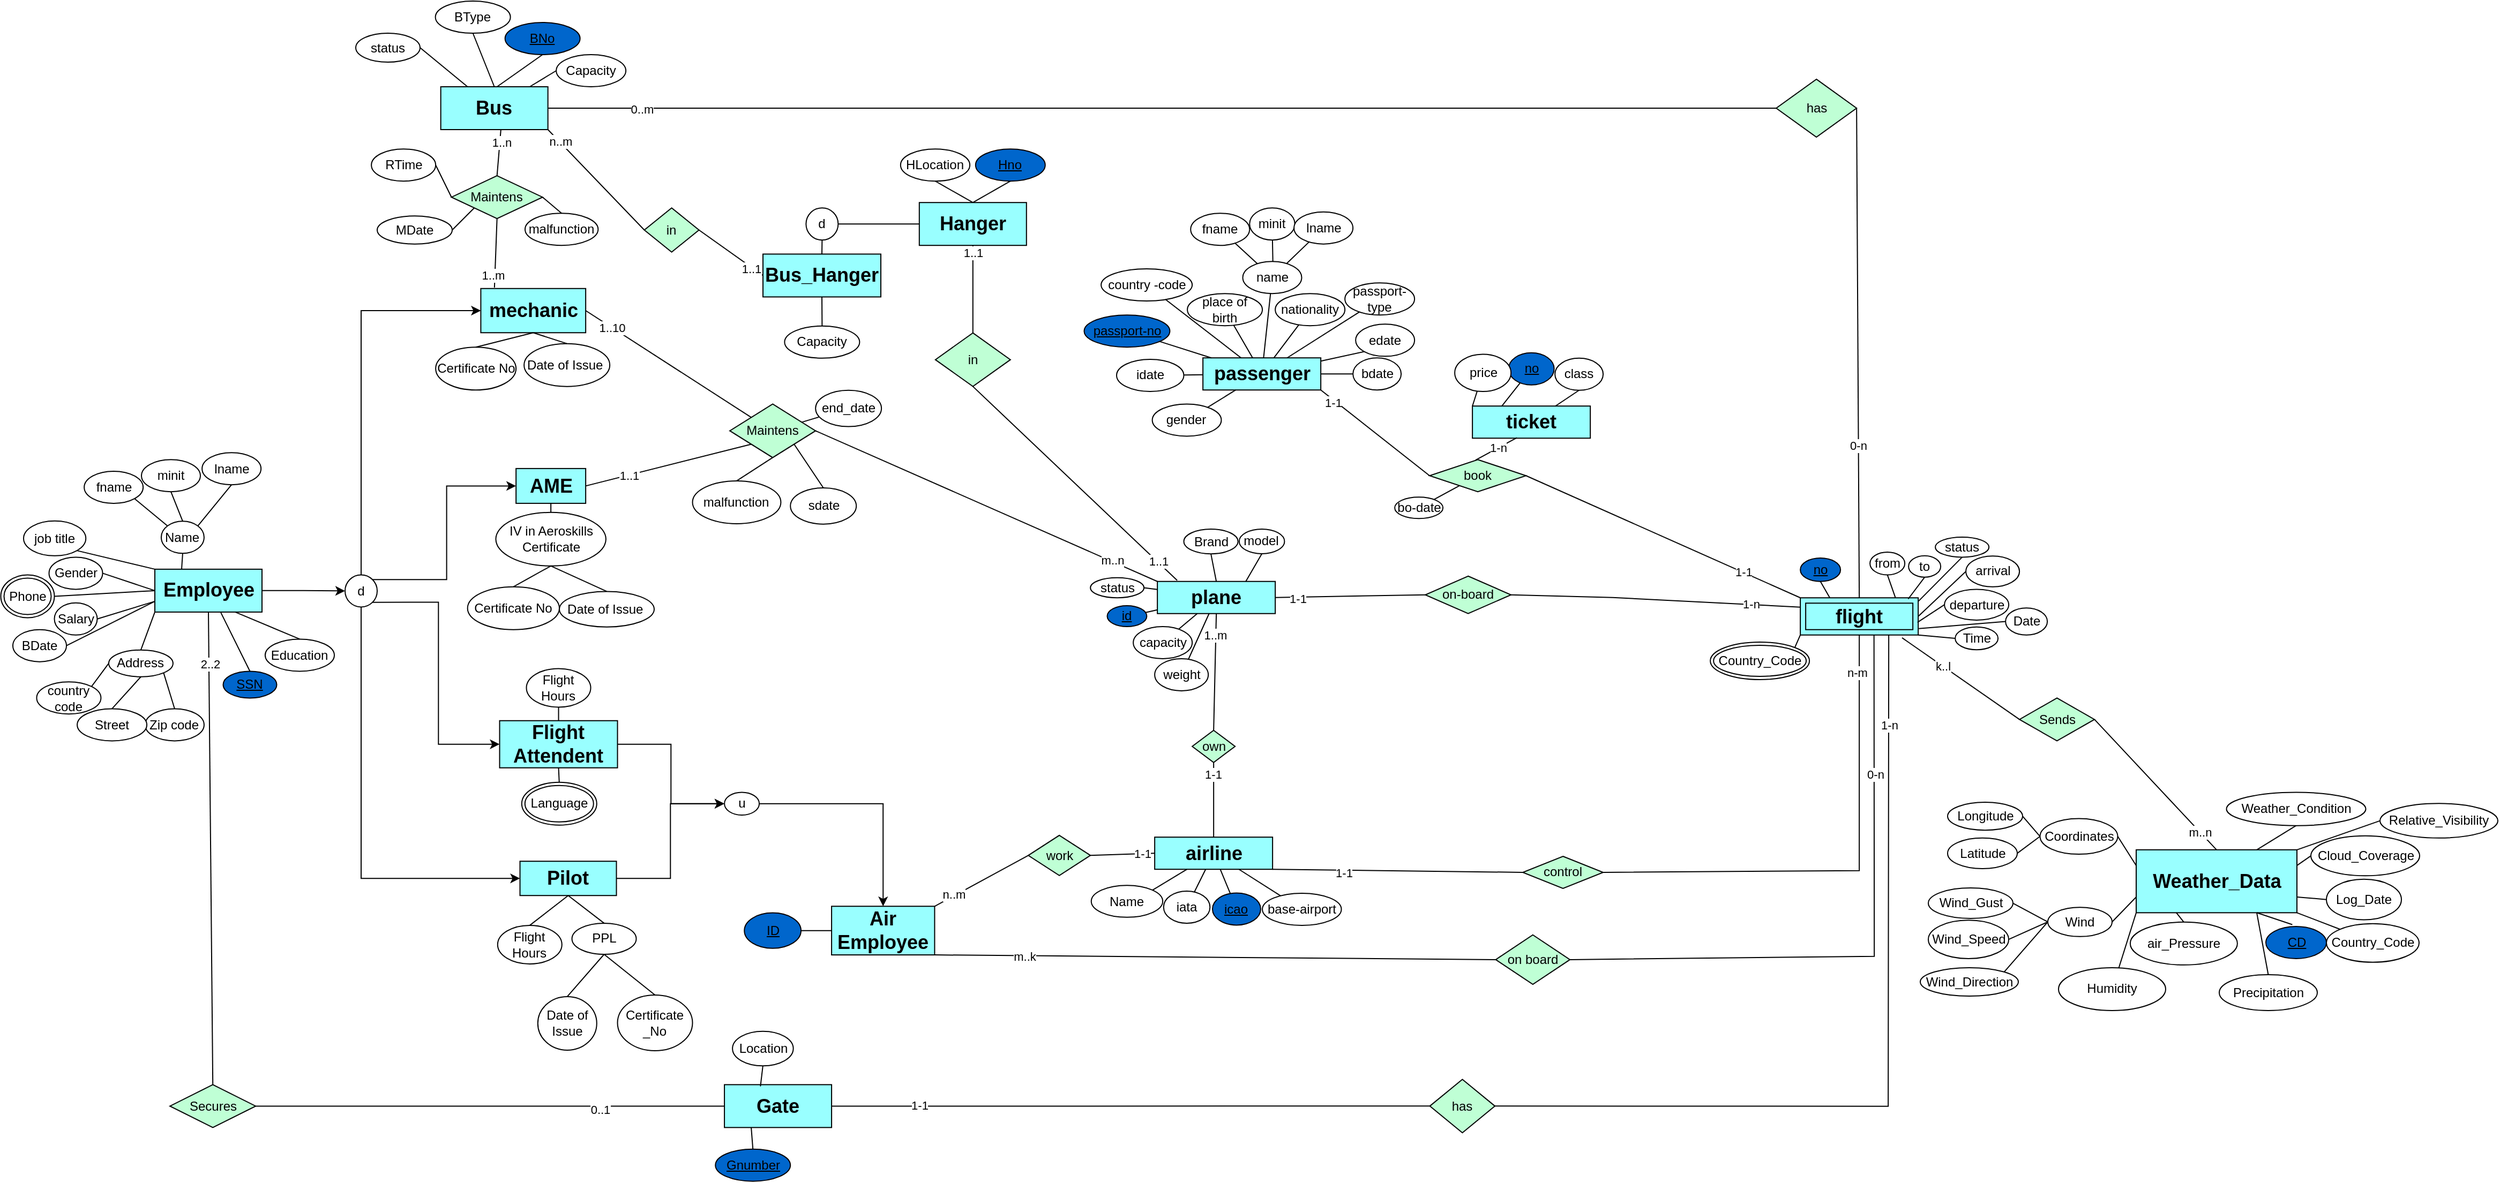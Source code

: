 <mxfile version="22.1.11" type="device">
  <diagram name="Page-1" id="mGdBJF7gGOK67KwVaq3J">
    <mxGraphModel dx="3600" dy="780" grid="1" gridSize="10" guides="1" tooltips="1" connect="1" arrows="1" fold="1" page="1" pageScale="1" pageWidth="827" pageHeight="1169" math="0" shadow="0">
      <root>
        <mxCell id="0" />
        <mxCell id="1" parent="0" />
        <mxCell id="CQ-1AIOBtnm9xRJfX0xp-5" value="&lt;font style=&quot;font-size: 18px;&quot;&gt;&lt;b&gt;plane&lt;/b&gt;&lt;/font&gt;" style="whiteSpace=wrap;html=1;align=center;fillColor=#99FFFF;" parent="1" vertex="1">
          <mxGeometry x="-531.93" y="581.86" width="110" height="30" as="geometry" />
        </mxCell>
        <mxCell id="CQ-1AIOBtnm9xRJfX0xp-7" value="&lt;font style=&quot;font-size: 18px;&quot;&gt;&lt;b&gt;flight&lt;/b&gt;&lt;/font&gt;" style="shape=ext;margin=3;double=1;whiteSpace=wrap;html=1;align=center;fillColor=#99FFFF;" parent="1" vertex="1">
          <mxGeometry x="68.07" y="597.14" width="110" height="34.72" as="geometry" />
        </mxCell>
        <mxCell id="CQ-1AIOBtnm9xRJfX0xp-8" value="&lt;font style=&quot;font-size: 18px;&quot;&gt;&lt;b&gt;passenger&lt;/b&gt;&lt;/font&gt;" style="whiteSpace=wrap;html=1;align=center;fillColor=#99FFFF;" parent="1" vertex="1">
          <mxGeometry x="-489.43" y="373.11" width="110" height="30" as="geometry" />
        </mxCell>
        <mxCell id="CQ-1AIOBtnm9xRJfX0xp-9" value="&lt;font style=&quot;font-size: 18px;&quot;&gt;&lt;b&gt;airline&lt;/b&gt;&lt;/font&gt;" style="whiteSpace=wrap;html=1;align=center;fillColor=#99FFFF;" parent="1" vertex="1">
          <mxGeometry x="-534.43" y="820.61" width="110" height="30" as="geometry" />
        </mxCell>
        <mxCell id="CQ-1AIOBtnm9xRJfX0xp-11" value="no" style="ellipse;whiteSpace=wrap;html=1;align=center;fontStyle=4;fillColor=#0066CC;" parent="1" vertex="1">
          <mxGeometry x="68.07" y="560.05" width="37.5" height="21.81" as="geometry" />
        </mxCell>
        <mxCell id="CQ-1AIOBtnm9xRJfX0xp-14" value="" style="endArrow=none;html=1;rounded=0;exitX=0.5;exitY=1;exitDx=0;exitDy=0;entryX=0.25;entryY=0;entryDx=0;entryDy=0;" parent="1" source="CQ-1AIOBtnm9xRJfX0xp-11" target="CQ-1AIOBtnm9xRJfX0xp-7" edge="1">
          <mxGeometry relative="1" as="geometry">
            <mxPoint x="-21.93" y="577.14" as="sourcePoint" />
            <mxPoint x="128.07" y="587.14" as="targetPoint" />
          </mxGeometry>
        </mxCell>
        <mxCell id="CQ-1AIOBtnm9xRJfX0xp-18" value="from" style="ellipse;whiteSpace=wrap;html=1;align=center;" parent="1" vertex="1">
          <mxGeometry x="133.07" y="554.47" width="32.5" height="21.25" as="geometry" />
        </mxCell>
        <mxCell id="CQ-1AIOBtnm9xRJfX0xp-19" value="to" style="ellipse;whiteSpace=wrap;html=1;align=center;" parent="1" vertex="1">
          <mxGeometry x="169.07" y="557.9" width="30" height="20" as="geometry" />
        </mxCell>
        <mxCell id="CQ-1AIOBtnm9xRJfX0xp-20" value="departure" style="ellipse;whiteSpace=wrap;html=1;align=center;" parent="1" vertex="1">
          <mxGeometry x="202.57" y="589.19" width="60" height="28.75" as="geometry" />
        </mxCell>
        <mxCell id="CQ-1AIOBtnm9xRJfX0xp-21" value="arrival" style="ellipse;whiteSpace=wrap;html=1;align=center;" parent="1" vertex="1">
          <mxGeometry x="222.57" y="558.11" width="50" height="28.75" as="geometry" />
        </mxCell>
        <mxCell id="CQ-1AIOBtnm9xRJfX0xp-22" value="" style="endArrow=none;html=1;rounded=0;exitX=0.5;exitY=1;exitDx=0;exitDy=0;entryX=0.806;entryY=-0.01;entryDx=0;entryDy=0;entryPerimeter=0;" parent="1" source="CQ-1AIOBtnm9xRJfX0xp-18" target="CQ-1AIOBtnm9xRJfX0xp-7" edge="1">
          <mxGeometry relative="1" as="geometry">
            <mxPoint x="18.07" y="577.14" as="sourcePoint" />
            <mxPoint x="128.07" y="587.14" as="targetPoint" />
          </mxGeometry>
        </mxCell>
        <mxCell id="CQ-1AIOBtnm9xRJfX0xp-23" value="" style="endArrow=none;html=1;rounded=0;exitX=0.5;exitY=1;exitDx=0;exitDy=0;entryX=0.915;entryY=0.032;entryDx=0;entryDy=0;entryPerimeter=0;" parent="1" source="CQ-1AIOBtnm9xRJfX0xp-19" target="CQ-1AIOBtnm9xRJfX0xp-7" edge="1">
          <mxGeometry relative="1" as="geometry">
            <mxPoint x="-21.93" y="577.14" as="sourcePoint" />
            <mxPoint x="163.07" y="601.86" as="targetPoint" />
          </mxGeometry>
        </mxCell>
        <mxCell id="CQ-1AIOBtnm9xRJfX0xp-25" value="" style="endArrow=none;html=1;rounded=0;exitX=0;exitY=0.5;exitDx=0;exitDy=0;entryX=0.994;entryY=0.661;entryDx=0;entryDy=0;entryPerimeter=0;" parent="1" source="CQ-1AIOBtnm9xRJfX0xp-20" target="CQ-1AIOBtnm9xRJfX0xp-7" edge="1">
          <mxGeometry relative="1" as="geometry">
            <mxPoint x="-21.93" y="577.14" as="sourcePoint" />
            <mxPoint x="128.07" y="587.14" as="targetPoint" />
          </mxGeometry>
        </mxCell>
        <mxCell id="CQ-1AIOBtnm9xRJfX0xp-26" value="" style="endArrow=none;html=1;rounded=0;entryX=0;entryY=0.5;entryDx=0;entryDy=0;exitX=1;exitY=0.5;exitDx=0;exitDy=0;" parent="1" source="CQ-1AIOBtnm9xRJfX0xp-7" target="CQ-1AIOBtnm9xRJfX0xp-21" edge="1">
          <mxGeometry relative="1" as="geometry">
            <mxPoint x="128.07" y="587.14" as="sourcePoint" />
            <mxPoint x="138.07" y="577.14" as="targetPoint" />
          </mxGeometry>
        </mxCell>
        <mxCell id="CQ-1AIOBtnm9xRJfX0xp-34" value="id" style="ellipse;whiteSpace=wrap;html=1;align=center;fontStyle=4;fillColor=#0066CC;" parent="1" vertex="1">
          <mxGeometry x="-578.75" y="604.49" width="36.93" height="19.5" as="geometry" />
        </mxCell>
        <mxCell id="CQ-1AIOBtnm9xRJfX0xp-35" value="capacity" style="ellipse;whiteSpace=wrap;html=1;align=center;" parent="1" vertex="1">
          <mxGeometry x="-554.43" y="623.99" width="55" height="30" as="geometry" />
        </mxCell>
        <mxCell id="CQ-1AIOBtnm9xRJfX0xp-36" value="" style="endArrow=none;html=1;rounded=0;" parent="1" source="CQ-1AIOBtnm9xRJfX0xp-35" target="CQ-1AIOBtnm9xRJfX0xp-5" edge="1">
          <mxGeometry relative="1" as="geometry">
            <mxPoint x="-611.93" y="631.86" as="sourcePoint" />
            <mxPoint x="-451.93" y="631.86" as="targetPoint" />
          </mxGeometry>
        </mxCell>
        <mxCell id="CQ-1AIOBtnm9xRJfX0xp-37" value="" style="endArrow=none;html=1;rounded=0;" parent="1" source="CQ-1AIOBtnm9xRJfX0xp-34" target="CQ-1AIOBtnm9xRJfX0xp-5" edge="1">
          <mxGeometry relative="1" as="geometry">
            <mxPoint x="-331.93" y="661.86" as="sourcePoint" />
            <mxPoint x="-171.93" y="661.86" as="targetPoint" />
          </mxGeometry>
        </mxCell>
        <mxCell id="CQ-1AIOBtnm9xRJfX0xp-38" value="model" style="ellipse;whiteSpace=wrap;html=1;align=center;" parent="1" vertex="1">
          <mxGeometry x="-455.56" y="532.98" width="42.26" height="22.98" as="geometry" />
        </mxCell>
        <mxCell id="CQ-1AIOBtnm9xRJfX0xp-39" value="" style="endArrow=none;html=1;rounded=0;entryX=0.75;entryY=0;entryDx=0;entryDy=0;exitX=0.5;exitY=1;exitDx=0;exitDy=0;" parent="1" source="CQ-1AIOBtnm9xRJfX0xp-38" target="CQ-1AIOBtnm9xRJfX0xp-5" edge="1">
          <mxGeometry relative="1" as="geometry">
            <mxPoint x="-406" y="560" as="sourcePoint" />
            <mxPoint x="-171.93" y="661.86" as="targetPoint" />
          </mxGeometry>
        </mxCell>
        <mxCell id="Q-8Lo3NwFq9te02g_n_B-3" value="" style="endArrow=none;html=1;rounded=0;" parent="1" source="FFvwKBDB7ZzLKZkDQ3gr-149" target="CQ-1AIOBtnm9xRJfX0xp-9" edge="1">
          <mxGeometry relative="1" as="geometry">
            <mxPoint x="-556.873" y="901.653" as="sourcePoint" />
            <mxPoint x="-105.66" y="610.44" as="targetPoint" />
          </mxGeometry>
        </mxCell>
        <mxCell id="MmHkMcqonr4LT1Xg0ltj-2" value="passport-no" style="ellipse;whiteSpace=wrap;html=1;align=center;fontStyle=4;fillColor=#0066CC;" parent="1" vertex="1">
          <mxGeometry x="-600.28" y="333.11" width="80" height="30" as="geometry" />
        </mxCell>
        <mxCell id="MmHkMcqonr4LT1Xg0ltj-4" value="name" style="ellipse;whiteSpace=wrap;html=1;align=center;" parent="1" vertex="1">
          <mxGeometry x="-452.26" y="283.11" width="55" height="30" as="geometry" />
        </mxCell>
        <mxCell id="MmHkMcqonr4LT1Xg0ltj-5" value="country -code" style="ellipse;whiteSpace=wrap;html=1;align=center;" parent="1" vertex="1">
          <mxGeometry x="-584.43" y="290" width="85" height="30" as="geometry" />
        </mxCell>
        <mxCell id="MmHkMcqonr4LT1Xg0ltj-6" value="passport-type" style="ellipse;whiteSpace=wrap;html=1;align=center;" parent="1" vertex="1">
          <mxGeometry x="-356.93" y="303.11" width="65" height="30" as="geometry" />
        </mxCell>
        <mxCell id="MmHkMcqonr4LT1Xg0ltj-7" value="" style="endArrow=none;html=1;rounded=0;" parent="1" source="MmHkMcqonr4LT1Xg0ltj-2" target="CQ-1AIOBtnm9xRJfX0xp-8" edge="1">
          <mxGeometry relative="1" as="geometry">
            <mxPoint x="-479.43" y="427.61" as="sourcePoint" />
            <mxPoint x="-319.43" y="427.61" as="targetPoint" />
          </mxGeometry>
        </mxCell>
        <mxCell id="MmHkMcqonr4LT1Xg0ltj-8" value="" style="endArrow=none;html=1;rounded=0;" parent="1" source="MmHkMcqonr4LT1Xg0ltj-5" target="CQ-1AIOBtnm9xRJfX0xp-8" edge="1">
          <mxGeometry relative="1" as="geometry">
            <mxPoint x="-449.43" y="433.11" as="sourcePoint" />
            <mxPoint x="-289.43" y="433.11" as="targetPoint" />
          </mxGeometry>
        </mxCell>
        <mxCell id="MmHkMcqonr4LT1Xg0ltj-9" value="" style="endArrow=none;html=1;rounded=0;" parent="1" source="MmHkMcqonr4LT1Xg0ltj-4" target="CQ-1AIOBtnm9xRJfX0xp-8" edge="1">
          <mxGeometry relative="1" as="geometry">
            <mxPoint x="-449.43" y="452.11" as="sourcePoint" />
            <mxPoint x="-289.43" y="452.11" as="targetPoint" />
          </mxGeometry>
        </mxCell>
        <mxCell id="MmHkMcqonr4LT1Xg0ltj-10" value="" style="endArrow=none;html=1;rounded=0;" parent="1" source="MmHkMcqonr4LT1Xg0ltj-6" target="CQ-1AIOBtnm9xRJfX0xp-8" edge="1">
          <mxGeometry relative="1" as="geometry">
            <mxPoint x="-449.43" y="443.11" as="sourcePoint" />
            <mxPoint x="-289.43" y="443.11" as="targetPoint" />
          </mxGeometry>
        </mxCell>
        <mxCell id="MmHkMcqonr4LT1Xg0ltj-13" value="edate" style="ellipse;whiteSpace=wrap;html=1;align=center;" parent="1" vertex="1">
          <mxGeometry x="-346.93" y="341.67" width="55" height="30" as="geometry" />
        </mxCell>
        <mxCell id="MmHkMcqonr4LT1Xg0ltj-14" value="" style="endArrow=none;html=1;rounded=0;entryX=0;entryY=1;entryDx=0;entryDy=0;" parent="1" source="CQ-1AIOBtnm9xRJfX0xp-8" target="MmHkMcqonr4LT1Xg0ltj-13" edge="1">
          <mxGeometry relative="1" as="geometry">
            <mxPoint x="-389.43" y="433.11" as="sourcePoint" />
            <mxPoint x="-336.491" y="360.487" as="targetPoint" />
          </mxGeometry>
        </mxCell>
        <mxCell id="MmHkMcqonr4LT1Xg0ltj-15" value="idate" style="ellipse;whiteSpace=wrap;html=1;align=center;" parent="1" vertex="1">
          <mxGeometry x="-570" y="374.49" width="62.74" height="30" as="geometry" />
        </mxCell>
        <mxCell id="MmHkMcqonr4LT1Xg0ltj-16" value="" style="endArrow=none;html=1;rounded=0;" parent="1" source="MmHkMcqonr4LT1Xg0ltj-15" target="CQ-1AIOBtnm9xRJfX0xp-8" edge="1">
          <mxGeometry relative="1" as="geometry">
            <mxPoint x="-389.43" y="423.11" as="sourcePoint" />
            <mxPoint x="-229.43" y="423.11" as="targetPoint" />
          </mxGeometry>
        </mxCell>
        <mxCell id="MmHkMcqonr4LT1Xg0ltj-18" value="gender" style="ellipse;whiteSpace=wrap;html=1;align=center;" parent="1" vertex="1">
          <mxGeometry x="-536.69" y="416.23" width="64.43" height="30" as="geometry" />
        </mxCell>
        <mxCell id="MmHkMcqonr4LT1Xg0ltj-19" value="" style="endArrow=none;html=1;rounded=0;" parent="1" source="MmHkMcqonr4LT1Xg0ltj-18" target="CQ-1AIOBtnm9xRJfX0xp-8" edge="1">
          <mxGeometry relative="1" as="geometry">
            <mxPoint x="-389.43" y="423.11" as="sourcePoint" />
            <mxPoint x="-229.43" y="423.11" as="targetPoint" />
          </mxGeometry>
        </mxCell>
        <mxCell id="MmHkMcqonr4LT1Xg0ltj-20" value="bdate" style="ellipse;whiteSpace=wrap;html=1;align=center;" parent="1" vertex="1">
          <mxGeometry x="-349.43" y="373.11" width="45" height="30" as="geometry" />
        </mxCell>
        <mxCell id="MmHkMcqonr4LT1Xg0ltj-21" value="" style="endArrow=none;html=1;rounded=0;" parent="1" source="CQ-1AIOBtnm9xRJfX0xp-8" target="MmHkMcqonr4LT1Xg0ltj-20" edge="1">
          <mxGeometry relative="1" as="geometry">
            <mxPoint x="-389.43" y="423.11" as="sourcePoint" />
            <mxPoint x="-229.43" y="423.11" as="targetPoint" />
          </mxGeometry>
        </mxCell>
        <mxCell id="MmHkMcqonr4LT1Xg0ltj-22" value="nationality" style="ellipse;whiteSpace=wrap;html=1;align=center;" parent="1" vertex="1">
          <mxGeometry x="-421.93" y="313.11" width="65" height="30" as="geometry" />
        </mxCell>
        <mxCell id="MmHkMcqonr4LT1Xg0ltj-23" value="" style="endArrow=none;html=1;rounded=0;" parent="1" source="MmHkMcqonr4LT1Xg0ltj-22" target="CQ-1AIOBtnm9xRJfX0xp-8" edge="1">
          <mxGeometry relative="1" as="geometry">
            <mxPoint x="-329.43" y="503.11" as="sourcePoint" />
            <mxPoint x="-169.43" y="503.11" as="targetPoint" />
          </mxGeometry>
        </mxCell>
        <mxCell id="MmHkMcqonr4LT1Xg0ltj-24" value="place of birth" style="ellipse;whiteSpace=wrap;html=1;align=center;" parent="1" vertex="1">
          <mxGeometry x="-503.96" y="313.11" width="70" height="30" as="geometry" />
        </mxCell>
        <mxCell id="MmHkMcqonr4LT1Xg0ltj-25" value="" style="endArrow=none;html=1;rounded=0;" parent="1" source="MmHkMcqonr4LT1Xg0ltj-24" target="CQ-1AIOBtnm9xRJfX0xp-8" edge="1">
          <mxGeometry relative="1" as="geometry">
            <mxPoint x="-329.43" y="503.11" as="sourcePoint" />
            <mxPoint x="-169.43" y="503.11" as="targetPoint" />
          </mxGeometry>
        </mxCell>
        <mxCell id="MmHkMcqonr4LT1Xg0ltj-28" value="fname" style="ellipse;whiteSpace=wrap;html=1;align=center;" parent="1" vertex="1">
          <mxGeometry x="-500.89" y="238.11" width="55" height="30" as="geometry" />
        </mxCell>
        <mxCell id="MmHkMcqonr4LT1Xg0ltj-29" value="minit" style="ellipse;whiteSpace=wrap;html=1;align=center;" parent="1" vertex="1">
          <mxGeometry x="-445.89" y="233.11" width="42.26" height="30" as="geometry" />
        </mxCell>
        <mxCell id="MmHkMcqonr4LT1Xg0ltj-30" value="lname" style="ellipse;whiteSpace=wrap;html=1;align=center;" parent="1" vertex="1">
          <mxGeometry x="-404.43" y="236.85" width="55" height="30" as="geometry" />
        </mxCell>
        <mxCell id="MmHkMcqonr4LT1Xg0ltj-32" style="edgeStyle=orthogonalEdgeStyle;rounded=0;orthogonalLoop=1;jettySize=auto;html=1;exitX=0.5;exitY=1;exitDx=0;exitDy=0;" parent="1" source="MmHkMcqonr4LT1Xg0ltj-30" target="MmHkMcqonr4LT1Xg0ltj-30" edge="1">
          <mxGeometry relative="1" as="geometry" />
        </mxCell>
        <mxCell id="MmHkMcqonr4LT1Xg0ltj-33" value="" style="endArrow=none;html=1;rounded=0;" parent="1" source="MmHkMcqonr4LT1Xg0ltj-4" target="MmHkMcqonr4LT1Xg0ltj-28" edge="1">
          <mxGeometry relative="1" as="geometry">
            <mxPoint x="-697.26" y="223.11" as="sourcePoint" />
            <mxPoint x="-537.26" y="223.11" as="targetPoint" />
          </mxGeometry>
        </mxCell>
        <mxCell id="MmHkMcqonr4LT1Xg0ltj-34" value="" style="endArrow=none;html=1;rounded=0;" parent="1" source="MmHkMcqonr4LT1Xg0ltj-29" target="MmHkMcqonr4LT1Xg0ltj-4" edge="1">
          <mxGeometry relative="1" as="geometry">
            <mxPoint x="-287.26" y="222.11" as="sourcePoint" />
            <mxPoint x="-127.26" y="222.11" as="targetPoint" />
          </mxGeometry>
        </mxCell>
        <mxCell id="MmHkMcqonr4LT1Xg0ltj-35" value="" style="endArrow=none;html=1;rounded=0;" parent="1" source="MmHkMcqonr4LT1Xg0ltj-30" target="MmHkMcqonr4LT1Xg0ltj-4" edge="1">
          <mxGeometry relative="1" as="geometry">
            <mxPoint x="-247.26" y="207.61" as="sourcePoint" />
            <mxPoint x="-87.26" y="207.61" as="targetPoint" />
          </mxGeometry>
        </mxCell>
        <mxCell id="FFvwKBDB7ZzLKZkDQ3gr-3" value="base-airport" style="ellipse;whiteSpace=wrap;html=1;align=center;" parent="1" vertex="1">
          <mxGeometry x="-433.96" y="872.94" width="73.73" height="30" as="geometry" />
        </mxCell>
        <mxCell id="FFvwKBDB7ZzLKZkDQ3gr-4" value="" style="endArrow=none;html=1;rounded=0;" parent="1" source="FFvwKBDB7ZzLKZkDQ3gr-3" target="CQ-1AIOBtnm9xRJfX0xp-9" edge="1">
          <mxGeometry relative="1" as="geometry">
            <mxPoint x="-435.66" y="570.44" as="sourcePoint" />
            <mxPoint x="-275.66" y="570.44" as="targetPoint" />
          </mxGeometry>
        </mxCell>
        <mxCell id="FFvwKBDB7ZzLKZkDQ3gr-5" value="&lt;font style=&quot;font-size: 18px;&quot;&gt;&lt;b&gt;ticket&lt;/b&gt;&lt;/font&gt;" style="whiteSpace=wrap;html=1;align=center;fillColor=#99FFFF;" parent="1" vertex="1">
          <mxGeometry x="-237.93" y="418.11" width="110" height="30" as="geometry" />
        </mxCell>
        <mxCell id="FFvwKBDB7ZzLKZkDQ3gr-6" value="no" style="ellipse;whiteSpace=wrap;html=1;align=center;fontStyle=4;fillColor=#0066CC;" parent="1" vertex="1">
          <mxGeometry x="-204.18" y="368.38" width="42.5" height="30" as="geometry" />
        </mxCell>
        <mxCell id="FFvwKBDB7ZzLKZkDQ3gr-7" value="" style="endArrow=none;html=1;rounded=0;exitX=0.25;exitY=0;exitDx=0;exitDy=0;" parent="1" source="FFvwKBDB7ZzLKZkDQ3gr-5" target="FFvwKBDB7ZzLKZkDQ3gr-6" edge="1">
          <mxGeometry relative="1" as="geometry">
            <mxPoint x="-347.93" y="738.11" as="sourcePoint" />
            <mxPoint x="-187.93" y="738.11" as="targetPoint" />
          </mxGeometry>
        </mxCell>
        <mxCell id="FFvwKBDB7ZzLKZkDQ3gr-18" value="class" style="ellipse;whiteSpace=wrap;html=1;align=center;" parent="1" vertex="1">
          <mxGeometry x="-160.93" y="373.38" width="45" height="30" as="geometry" />
        </mxCell>
        <mxCell id="FFvwKBDB7ZzLKZkDQ3gr-19" value="" style="endArrow=none;html=1;rounded=0;exitX=0.5;exitY=1;exitDx=0;exitDy=0;" parent="1" source="FFvwKBDB7ZzLKZkDQ3gr-18" target="FFvwKBDB7ZzLKZkDQ3gr-5" edge="1">
          <mxGeometry relative="1" as="geometry">
            <mxPoint x="-134.295" y="411.285" as="sourcePoint" />
            <mxPoint x="-167.93" y="538.11" as="targetPoint" />
          </mxGeometry>
        </mxCell>
        <mxCell id="FFvwKBDB7ZzLKZkDQ3gr-20" value="price" style="ellipse;whiteSpace=wrap;html=1;align=center;" parent="1" vertex="1">
          <mxGeometry x="-254.43" y="369.76" width="52.5" height="34.73" as="geometry" />
        </mxCell>
        <mxCell id="FFvwKBDB7ZzLKZkDQ3gr-21" value="" style="endArrow=none;html=1;rounded=0;entryX=0;entryY=0;entryDx=0;entryDy=0;" parent="1" source="FFvwKBDB7ZzLKZkDQ3gr-20" target="FFvwKBDB7ZzLKZkDQ3gr-5" edge="1">
          <mxGeometry relative="1" as="geometry">
            <mxPoint x="-327.93" y="538.11" as="sourcePoint" />
            <mxPoint x="-167.93" y="538.11" as="targetPoint" />
          </mxGeometry>
        </mxCell>
        <mxCell id="FFvwKBDB7ZzLKZkDQ3gr-67" value="book" style="shape=rhombus;perimeter=rhombusPerimeter;whiteSpace=wrap;html=1;align=center;fillColor=#BFFFD5;" parent="1" vertex="1">
          <mxGeometry x="-277.93" y="468.11" width="90" height="30" as="geometry" />
        </mxCell>
        <mxCell id="FFvwKBDB7ZzLKZkDQ3gr-68" value="" style="endArrow=none;html=1;rounded=0;entryX=0;entryY=0.5;entryDx=0;entryDy=0;exitX=1;exitY=1;exitDx=0;exitDy=0;" parent="1" source="CQ-1AIOBtnm9xRJfX0xp-8" target="FFvwKBDB7ZzLKZkDQ3gr-67" edge="1">
          <mxGeometry relative="1" as="geometry">
            <mxPoint x="-371.93" y="481.86" as="sourcePoint" />
            <mxPoint x="-211.93" y="481.86" as="targetPoint" />
          </mxGeometry>
        </mxCell>
        <mxCell id="FFvwKBDB7ZzLKZkDQ3gr-75" value="1-1" style="edgeLabel;html=1;align=center;verticalAlign=middle;resizable=0;points=[];" parent="FFvwKBDB7ZzLKZkDQ3gr-68" vertex="1" connectable="0">
          <mxGeometry x="-0.756" y="-2" relative="1" as="geometry">
            <mxPoint as="offset" />
          </mxGeometry>
        </mxCell>
        <mxCell id="FFvwKBDB7ZzLKZkDQ3gr-70" value="" style="endArrow=none;html=1;rounded=0;entryX=0.477;entryY=0.016;entryDx=0;entryDy=0;exitX=0.377;exitY=0.985;exitDx=0;exitDy=0;exitPerimeter=0;entryPerimeter=0;" parent="1" source="FFvwKBDB7ZzLKZkDQ3gr-5" target="FFvwKBDB7ZzLKZkDQ3gr-67" edge="1">
          <mxGeometry relative="1" as="geometry">
            <mxPoint x="-292.93" y="427.44" as="sourcePoint" />
            <mxPoint x="-132.93" y="427.44" as="targetPoint" />
          </mxGeometry>
        </mxCell>
        <mxCell id="FFvwKBDB7ZzLKZkDQ3gr-74" value="1-n" style="edgeLabel;html=1;align=center;verticalAlign=middle;resizable=0;points=[];" parent="FFvwKBDB7ZzLKZkDQ3gr-70" vertex="1" connectable="0">
          <mxGeometry x="-0.687" y="-1" relative="1" as="geometry">
            <mxPoint x="-11" y="7" as="offset" />
          </mxGeometry>
        </mxCell>
        <mxCell id="FFvwKBDB7ZzLKZkDQ3gr-72" value="" style="endArrow=none;html=1;rounded=0;entryX=1;entryY=0.5;entryDx=0;entryDy=0;exitX=0;exitY=0;exitDx=0;exitDy=0;" parent="1" source="CQ-1AIOBtnm9xRJfX0xp-7" target="FFvwKBDB7ZzLKZkDQ3gr-67" edge="1">
          <mxGeometry relative="1" as="geometry">
            <mxPoint x="-371.93" y="481.86" as="sourcePoint" />
            <mxPoint x="-211.93" y="481.86" as="targetPoint" />
          </mxGeometry>
        </mxCell>
        <mxCell id="FFvwKBDB7ZzLKZkDQ3gr-76" value="1-1" style="edgeLabel;html=1;align=center;verticalAlign=middle;resizable=0;points=[];" parent="FFvwKBDB7ZzLKZkDQ3gr-72" vertex="1" connectable="0">
          <mxGeometry x="-0.462" y="-3" relative="1" as="geometry">
            <mxPoint x="14" y="9" as="offset" />
          </mxGeometry>
        </mxCell>
        <mxCell id="FFvwKBDB7ZzLKZkDQ3gr-91" value="own" style="shape=rhombus;perimeter=rhombusPerimeter;whiteSpace=wrap;html=1;align=center;fillColor=#BFFFD5;" parent="1" vertex="1">
          <mxGeometry x="-499.43" y="720.86" width="40" height="30" as="geometry" />
        </mxCell>
        <mxCell id="FFvwKBDB7ZzLKZkDQ3gr-92" value="" style="endArrow=none;html=1;rounded=0;entryX=0.5;entryY=0;entryDx=0;entryDy=0;exitX=0.5;exitY=1;exitDx=0;exitDy=0;" parent="1" source="CQ-1AIOBtnm9xRJfX0xp-5" target="FFvwKBDB7ZzLKZkDQ3gr-91" edge="1">
          <mxGeometry relative="1" as="geometry">
            <mxPoint x="-391.93" y="701.86" as="sourcePoint" />
            <mxPoint x="-231.93" y="701.86" as="targetPoint" />
          </mxGeometry>
        </mxCell>
        <mxCell id="tR4aqdJXtH1gXFBSBeib-6" value="1..m" style="edgeLabel;html=1;align=center;verticalAlign=middle;resizable=0;points=[];" parent="FFvwKBDB7ZzLKZkDQ3gr-92" vertex="1" connectable="0">
          <mxGeometry x="-0.636" y="-1" relative="1" as="geometry">
            <mxPoint as="offset" />
          </mxGeometry>
        </mxCell>
        <mxCell id="FFvwKBDB7ZzLKZkDQ3gr-94" value="" style="endArrow=none;html=1;rounded=0;entryX=0.5;entryY=1;entryDx=0;entryDy=0;exitX=0.5;exitY=0;exitDx=0;exitDy=0;" parent="1" source="CQ-1AIOBtnm9xRJfX0xp-9" target="FFvwKBDB7ZzLKZkDQ3gr-91" edge="1">
          <mxGeometry relative="1" as="geometry">
            <mxPoint x="-486.93" y="891.86" as="sourcePoint" />
            <mxPoint x="-231.93" y="701.86" as="targetPoint" />
          </mxGeometry>
        </mxCell>
        <mxCell id="FFvwKBDB7ZzLKZkDQ3gr-98" value="1-1" style="edgeLabel;html=1;align=center;verticalAlign=middle;resizable=0;points=[];" parent="FFvwKBDB7ZzLKZkDQ3gr-94" vertex="1" connectable="0">
          <mxGeometry x="0.138" y="-2" relative="1" as="geometry">
            <mxPoint x="-3" y="-19" as="offset" />
          </mxGeometry>
        </mxCell>
        <mxCell id="FFvwKBDB7ZzLKZkDQ3gr-102" value="" style="endArrow=none;html=1;rounded=0;" parent="1" source="FFvwKBDB7ZzLKZkDQ3gr-148" target="CQ-1AIOBtnm9xRJfX0xp-9" edge="1">
          <mxGeometry relative="1" as="geometry">
            <mxPoint x="-614.295" y="875.574" as="sourcePoint" />
            <mxPoint x="-265.66" y="630.44" as="targetPoint" />
          </mxGeometry>
        </mxCell>
        <mxCell id="FFvwKBDB7ZzLKZkDQ3gr-105" value="on-board" style="shape=rhombus;perimeter=rhombusPerimeter;whiteSpace=wrap;html=1;align=center;fillColor=#BFFFD5;" parent="1" vertex="1">
          <mxGeometry x="-281.93" y="576.86" width="80" height="35" as="geometry" />
        </mxCell>
        <mxCell id="FFvwKBDB7ZzLKZkDQ3gr-106" value="" style="endArrow=none;html=1;rounded=0;entryX=0;entryY=0.5;entryDx=0;entryDy=0;exitX=1;exitY=0.5;exitDx=0;exitDy=0;" parent="1" source="CQ-1AIOBtnm9xRJfX0xp-5" target="FFvwKBDB7ZzLKZkDQ3gr-105" edge="1">
          <mxGeometry relative="1" as="geometry">
            <mxPoint x="-271.93" y="671.86" as="sourcePoint" />
            <mxPoint x="-111.93" y="671.86" as="targetPoint" />
          </mxGeometry>
        </mxCell>
        <mxCell id="FFvwKBDB7ZzLKZkDQ3gr-110" value="1-1" style="edgeLabel;html=1;align=center;verticalAlign=middle;resizable=0;points=[];" parent="FFvwKBDB7ZzLKZkDQ3gr-106" vertex="1" connectable="0">
          <mxGeometry x="-0.702" y="-1" relative="1" as="geometry">
            <mxPoint as="offset" />
          </mxGeometry>
        </mxCell>
        <mxCell id="FFvwKBDB7ZzLKZkDQ3gr-108" value="" style="endArrow=none;html=1;rounded=0;entryX=1;entryY=0.5;entryDx=0;entryDy=0;exitX=0;exitY=0.25;exitDx=0;exitDy=0;" parent="1" source="CQ-1AIOBtnm9xRJfX0xp-7" target="FFvwKBDB7ZzLKZkDQ3gr-105" edge="1">
          <mxGeometry relative="1" as="geometry">
            <mxPoint x="-271.93" y="671.86" as="sourcePoint" />
            <mxPoint x="-111.93" y="671.86" as="targetPoint" />
            <Array as="points">
              <mxPoint x="-106.93" y="596.86" />
            </Array>
          </mxGeometry>
        </mxCell>
        <mxCell id="FFvwKBDB7ZzLKZkDQ3gr-111" value="1-n" style="edgeLabel;html=1;align=center;verticalAlign=middle;resizable=0;points=[];" parent="FFvwKBDB7ZzLKZkDQ3gr-108" vertex="1" connectable="0">
          <mxGeometry x="-0.655" y="-1" relative="1" as="geometry">
            <mxPoint as="offset" />
          </mxGeometry>
        </mxCell>
        <mxCell id="FFvwKBDB7ZzLKZkDQ3gr-112" value="control" style="shape=rhombus;perimeter=rhombusPerimeter;whiteSpace=wrap;html=1;align=center;fillColor=#BFFFD5;" parent="1" vertex="1">
          <mxGeometry x="-190.93" y="838.48" width="75" height="30" as="geometry" />
        </mxCell>
        <mxCell id="FFvwKBDB7ZzLKZkDQ3gr-113" value="" style="endArrow=none;html=1;rounded=0;entryX=0;entryY=0.5;entryDx=0;entryDy=0;exitX=1;exitY=1;exitDx=0;exitDy=0;" parent="1" source="CQ-1AIOBtnm9xRJfX0xp-9" target="FFvwKBDB7ZzLKZkDQ3gr-112" edge="1">
          <mxGeometry relative="1" as="geometry">
            <mxPoint x="-271.93" y="731.86" as="sourcePoint" />
            <mxPoint x="-111.93" y="731.86" as="targetPoint" />
          </mxGeometry>
        </mxCell>
        <mxCell id="FFvwKBDB7ZzLKZkDQ3gr-118" value="1-1" style="edgeLabel;html=1;align=center;verticalAlign=middle;resizable=0;points=[];" parent="FFvwKBDB7ZzLKZkDQ3gr-113" vertex="1" connectable="0">
          <mxGeometry x="-0.431" y="-2" relative="1" as="geometry">
            <mxPoint as="offset" />
          </mxGeometry>
        </mxCell>
        <mxCell id="FFvwKBDB7ZzLKZkDQ3gr-115" value="" style="endArrow=none;html=1;rounded=0;entryX=0.5;entryY=1;entryDx=0;entryDy=0;exitX=1;exitY=0.5;exitDx=0;exitDy=0;" parent="1" source="FFvwKBDB7ZzLKZkDQ3gr-112" target="CQ-1AIOBtnm9xRJfX0xp-7" edge="1">
          <mxGeometry relative="1" as="geometry">
            <mxPoint x="-271.93" y="731.86" as="sourcePoint" />
            <mxPoint x="-111.93" y="731.86" as="targetPoint" />
            <Array as="points">
              <mxPoint x="123.07" y="851.86" />
            </Array>
          </mxGeometry>
        </mxCell>
        <mxCell id="FFvwKBDB7ZzLKZkDQ3gr-119" value="n-m" style="edgeLabel;html=1;align=center;verticalAlign=middle;resizable=0;points=[];" parent="FFvwKBDB7ZzLKZkDQ3gr-115" vertex="1" connectable="0">
          <mxGeometry x="0.849" y="2" relative="1" as="geometry">
            <mxPoint as="offset" />
          </mxGeometry>
        </mxCell>
        <mxCell id="FFvwKBDB7ZzLKZkDQ3gr-127" value="bo-date" style="ellipse;whiteSpace=wrap;html=1;align=center;" parent="1" vertex="1">
          <mxGeometry x="-310.43" y="503.11" width="45" height="20" as="geometry" />
        </mxCell>
        <mxCell id="FFvwKBDB7ZzLKZkDQ3gr-128" value="" style="endArrow=none;html=1;rounded=0;" parent="1" source="FFvwKBDB7ZzLKZkDQ3gr-127" target="FFvwKBDB7ZzLKZkDQ3gr-67" edge="1">
          <mxGeometry relative="1" as="geometry">
            <mxPoint x="-262.93" y="548.11" as="sourcePoint" />
            <mxPoint x="-102.93" y="548.11" as="targetPoint" />
          </mxGeometry>
        </mxCell>
        <mxCell id="FFvwKBDB7ZzLKZkDQ3gr-148" value="iata" style="ellipse;whiteSpace=wrap;html=1;align=center;" parent="1" vertex="1">
          <mxGeometry x="-526.13" y="870.94" width="43.3" height="30" as="geometry" />
        </mxCell>
        <mxCell id="FFvwKBDB7ZzLKZkDQ3gr-149" value="icao" style="ellipse;whiteSpace=wrap;html=1;align=center;fontStyle=4;fillColor=#0066CC;" parent="1" vertex="1">
          <mxGeometry x="-480.53" y="872.69" width="45" height="30" as="geometry" />
        </mxCell>
        <mxCell id="FFvwKBDB7ZzLKZkDQ3gr-162" value="work" style="shape=rhombus;perimeter=rhombusPerimeter;whiteSpace=wrap;html=1;align=center;fillColor=#BFFFD5;" parent="1" vertex="1">
          <mxGeometry x="-652.43" y="818.9" width="58" height="37.5" as="geometry" />
        </mxCell>
        <mxCell id="FFvwKBDB7ZzLKZkDQ3gr-167" value="" style="endArrow=none;html=1;rounded=0;entryX=0;entryY=0.5;entryDx=0;entryDy=0;exitX=1;exitY=0.5;exitDx=0;exitDy=0;" parent="1" source="FFvwKBDB7ZzLKZkDQ3gr-162" target="CQ-1AIOBtnm9xRJfX0xp-9" edge="1">
          <mxGeometry relative="1" as="geometry">
            <mxPoint x="-738.759" y="782.681" as="sourcePoint" />
            <mxPoint x="-459.76" y="711.69" as="targetPoint" />
          </mxGeometry>
        </mxCell>
        <mxCell id="FFvwKBDB7ZzLKZkDQ3gr-169" value="1-1" style="edgeLabel;html=1;align=center;verticalAlign=middle;resizable=0;points=[];" parent="FFvwKBDB7ZzLKZkDQ3gr-167" vertex="1" connectable="0">
          <mxGeometry x="0.597" relative="1" as="geometry">
            <mxPoint as="offset" />
          </mxGeometry>
        </mxCell>
        <mxCell id="AVoEoT7fQAIIMKBGmIL9-3" value="weight" style="ellipse;whiteSpace=wrap;html=1;align=center;" parent="1" vertex="1">
          <mxGeometry x="-534.43" y="653.99" width="50" height="30" as="geometry" />
        </mxCell>
        <mxCell id="64KyMXc23cClE3a2vhsR-1" value="" style="endArrow=none;html=1;rounded=0;" parent="1" source="AVoEoT7fQAIIMKBGmIL9-3" target="CQ-1AIOBtnm9xRJfX0xp-5" edge="1">
          <mxGeometry relative="1" as="geometry">
            <mxPoint x="-605.93" y="639.86" as="sourcePoint" />
            <mxPoint x="-521.93" y="619.86" as="targetPoint" />
          </mxGeometry>
        </mxCell>
        <mxCell id="Z6PvU_8tH3VTfmL3WVzz-124" style="edgeStyle=orthogonalEdgeStyle;rounded=0;orthogonalLoop=1;jettySize=auto;html=1;entryX=0;entryY=0.5;entryDx=0;entryDy=0;" parent="1" source="k8y80EG09j7Mzg2zByGi-92" target="k8y80EG09j7Mzg2zByGi-106" edge="1">
          <mxGeometry relative="1" as="geometry" />
        </mxCell>
        <mxCell id="k8y80EG09j7Mzg2zByGi-92" value="&lt;font style=&quot;font-size: 18px;&quot;&gt;&lt;b&gt;Employee&lt;/b&gt;&lt;/font&gt;" style="rounded=0;arcSize=10;whiteSpace=wrap;html=1;align=center;fillColor=#99FFFF;" parent="1" vertex="1">
          <mxGeometry x="-1467.5" y="570.44" width="100" height="40" as="geometry" />
        </mxCell>
        <mxCell id="k8y80EG09j7Mzg2zByGi-93" value="BDate" style="ellipse;whiteSpace=wrap;html=1;align=center;" parent="1" vertex="1">
          <mxGeometry x="-1600" y="626.86" width="50" height="30" as="geometry" />
        </mxCell>
        <mxCell id="k8y80EG09j7Mzg2zByGi-94" value="Gender" style="ellipse;whiteSpace=wrap;html=1;align=center;" parent="1" vertex="1">
          <mxGeometry x="-1566.25" y="559.19" width="50" height="30" as="geometry" />
        </mxCell>
        <mxCell id="k8y80EG09j7Mzg2zByGi-95" value="Salary" style="ellipse;whiteSpace=wrap;html=1;align=center;" parent="1" vertex="1">
          <mxGeometry x="-1561.25" y="601.86" width="40" height="30" as="geometry" />
        </mxCell>
        <mxCell id="k8y80EG09j7Mzg2zByGi-96" value="SSN" style="ellipse;whiteSpace=wrap;html=1;align=center;fontStyle=4;fillColor=#0066CC;" parent="1" vertex="1">
          <mxGeometry x="-1403.75" y="665.72" width="50" height="25" as="geometry" />
        </mxCell>
        <mxCell id="k8y80EG09j7Mzg2zByGi-97" value="Name" style="ellipse;whiteSpace=wrap;html=1;align=center;" parent="1" vertex="1">
          <mxGeometry x="-1461.54" y="525.61" width="40" height="30" as="geometry" />
        </mxCell>
        <mxCell id="k8y80EG09j7Mzg2zByGi-100" value="&lt;b&gt;&lt;font style=&quot;font-size: 18px;&quot;&gt;Pilot&lt;/font&gt;&lt;/b&gt;" style="rounded=0;arcSize=10;whiteSpace=wrap;html=1;align=center;fillColor=#99FFFF;" parent="1" vertex="1">
          <mxGeometry x="-1126.75" y="843.11" width="90" height="32" as="geometry" />
        </mxCell>
        <mxCell id="Z6PvU_8tH3VTfmL3WVzz-123" style="edgeStyle=orthogonalEdgeStyle;rounded=0;orthogonalLoop=1;jettySize=auto;html=1;exitX=0.5;exitY=0;exitDx=0;exitDy=0;entryX=0;entryY=0.5;entryDx=0;entryDy=0;" parent="1" source="k8y80EG09j7Mzg2zByGi-106" target="k8y80EG09j7Mzg2zByGi-114" edge="1">
          <mxGeometry relative="1" as="geometry">
            <mxPoint x="-1110.12" y="330.715" as="targetPoint" />
          </mxGeometry>
        </mxCell>
        <mxCell id="Z6PvU_8tH3VTfmL3WVzz-126" style="edgeStyle=orthogonalEdgeStyle;rounded=0;orthogonalLoop=1;jettySize=auto;html=1;exitX=0.5;exitY=1;exitDx=0;exitDy=0;entryX=0;entryY=0.5;entryDx=0;entryDy=0;" parent="1" source="k8y80EG09j7Mzg2zByGi-106" target="k8y80EG09j7Mzg2zByGi-100" edge="1">
          <mxGeometry relative="1" as="geometry" />
        </mxCell>
        <mxCell id="Z6PvU_8tH3VTfmL3WVzz-127" style="edgeStyle=orthogonalEdgeStyle;rounded=0;orthogonalLoop=1;jettySize=auto;html=1;exitX=1;exitY=1;exitDx=0;exitDy=0;entryX=0;entryY=0.5;entryDx=0;entryDy=0;" parent="1" source="k8y80EG09j7Mzg2zByGi-106" target="k8y80EG09j7Mzg2zByGi-117" edge="1">
          <mxGeometry relative="1" as="geometry" />
        </mxCell>
        <mxCell id="Z6PvU_8tH3VTfmL3WVzz-128" style="edgeStyle=orthogonalEdgeStyle;rounded=0;orthogonalLoop=1;jettySize=auto;html=1;exitX=1;exitY=0;exitDx=0;exitDy=0;entryX=0;entryY=0.5;entryDx=0;entryDy=0;" parent="1" source="k8y80EG09j7Mzg2zByGi-106" target="k8y80EG09j7Mzg2zByGi-113" edge="1">
          <mxGeometry relative="1" as="geometry" />
        </mxCell>
        <mxCell id="k8y80EG09j7Mzg2zByGi-106" value="d" style="ellipse;whiteSpace=wrap;html=1;align=center;" parent="1" vertex="1">
          <mxGeometry x="-1290" y="575.72" width="30" height="30" as="geometry" />
        </mxCell>
        <mxCell id="k8y80EG09j7Mzg2zByGi-113" value="&lt;b&gt;&lt;font style=&quot;font-size: 18px;&quot;&gt;AME&lt;/font&gt;&lt;/b&gt;" style="rounded=0;arcSize=10;whiteSpace=wrap;html=1;align=center;fillColor=#99FFFF;" parent="1" vertex="1">
          <mxGeometry x="-1130.43" y="476.44" width="65" height="32.5" as="geometry" />
        </mxCell>
        <mxCell id="k8y80EG09j7Mzg2zByGi-114" value="&lt;b&gt;&lt;font style=&quot;font-size: 18px;&quot;&gt;mechanic&lt;/font&gt;&lt;/b&gt;" style="rounded=0;arcSize=10;whiteSpace=wrap;html=1;align=center;fillColor=#99FFFF;" parent="1" vertex="1">
          <mxGeometry x="-1163.3" y="308.38" width="97.87" height="41.25" as="geometry" />
        </mxCell>
        <mxCell id="k8y80EG09j7Mzg2zByGi-117" value="&lt;b&gt;&lt;font style=&quot;font-size: 18px;&quot;&gt;Flight Attendent&lt;/font&gt;&lt;/b&gt;" style="rounded=0;arcSize=10;whiteSpace=wrap;html=1;align=center;fillColor=#99FFFF;" parent="1" vertex="1">
          <mxGeometry x="-1145.75" y="711.86" width="110" height="44" as="geometry" />
        </mxCell>
        <mxCell id="k8y80EG09j7Mzg2zByGi-118" value="Phone" style="ellipse;shape=doubleEllipse;margin=3;whiteSpace=wrap;html=1;align=center;" parent="1" vertex="1">
          <mxGeometry x="-1611.25" y="575.72" width="50" height="40" as="geometry" />
        </mxCell>
        <mxCell id="k8y80EG09j7Mzg2zByGi-123" value="PPL" style="ellipse;whiteSpace=wrap;html=1;align=center;" parent="1" vertex="1">
          <mxGeometry x="-1078.25" y="900.94" width="60" height="29.06" as="geometry" />
        </mxCell>
        <mxCell id="k8y80EG09j7Mzg2zByGi-124" value="Education" style="ellipse;whiteSpace=wrap;html=1;align=center;" parent="1" vertex="1">
          <mxGeometry x="-1364.55" y="635.72" width="64.55" height="30" as="geometry" />
        </mxCell>
        <mxCell id="k8y80EG09j7Mzg2zByGi-125" value="Flight Hours" style="ellipse;whiteSpace=wrap;html=1;align=center;" parent="1" vertex="1">
          <mxGeometry x="-1147.62" y="902.94" width="60" height="36" as="geometry" />
        </mxCell>
        <mxCell id="k8y80EG09j7Mzg2zByGi-126" value="Certificate _No" style="ellipse;whiteSpace=wrap;html=1;align=center;" parent="1" vertex="1">
          <mxGeometry x="-1035.75" y="968.02" width="70" height="51.98" as="geometry" />
        </mxCell>
        <mxCell id="k8y80EG09j7Mzg2zByGi-127" value="Date of Issue" style="ellipse;whiteSpace=wrap;html=1;align=center;" parent="1" vertex="1">
          <mxGeometry x="-1110.12" y="969.44" width="55" height="50" as="geometry" />
        </mxCell>
        <mxCell id="k8y80EG09j7Mzg2zByGi-128" value="Language" style="ellipse;shape=doubleEllipse;margin=3;whiteSpace=wrap;html=1;align=center;fillColor=#FFFFFF;" parent="1" vertex="1">
          <mxGeometry x="-1125.12" y="769.36" width="70" height="40" as="geometry" />
        </mxCell>
        <mxCell id="k8y80EG09j7Mzg2zByGi-129" value="Flight Hours" style="ellipse;whiteSpace=wrap;html=1;align=center;" parent="1" vertex="1">
          <mxGeometry x="-1120.75" y="663.19" width="60" height="36" as="geometry" />
        </mxCell>
        <mxCell id="k8y80EG09j7Mzg2zByGi-134" value="IV in Aeroskills Certificate" style="ellipse;whiteSpace=wrap;html=1;align=center;" parent="1" vertex="1">
          <mxGeometry x="-1149.3" y="517.41" width="102.75" height="50" as="geometry" />
        </mxCell>
        <mxCell id="k8y80EG09j7Mzg2zByGi-135" value="Certificate No" style="ellipse;whiteSpace=wrap;html=1;align=center;" parent="1" vertex="1">
          <mxGeometry x="-1175.68" y="586.86" width="85.68" height="40" as="geometry" />
        </mxCell>
        <mxCell id="k8y80EG09j7Mzg2zByGi-136" value="Date of Issue&amp;nbsp;" style="ellipse;whiteSpace=wrap;html=1;align=center;" parent="1" vertex="1">
          <mxGeometry x="-1090" y="591.22" width="88.5" height="33.14" as="geometry" />
        </mxCell>
        <mxCell id="k8y80EG09j7Mzg2zByGi-142" value="Certificate No" style="ellipse;whiteSpace=wrap;html=1;align=center;" parent="1" vertex="1">
          <mxGeometry x="-1205.43" y="363.11" width="75" height="40" as="geometry" />
        </mxCell>
        <mxCell id="k8y80EG09j7Mzg2zByGi-143" value="Date of Issue&amp;nbsp;" style="ellipse;whiteSpace=wrap;html=1;align=center;" parent="1" vertex="1">
          <mxGeometry x="-1122.93" y="359.82" width="80" height="40" as="geometry" />
        </mxCell>
        <mxCell id="k8y80EG09j7Mzg2zByGi-157" value="Address" style="ellipse;whiteSpace=wrap;html=1;align=center;" parent="1" vertex="1">
          <mxGeometry x="-1510.54" y="645.86" width="60" height="25" as="geometry" />
        </mxCell>
        <mxCell id="k8y80EG09j7Mzg2zByGi-158" value="Zip code" style="ellipse;whiteSpace=wrap;html=1;align=center;" parent="1" vertex="1">
          <mxGeometry x="-1476.54" y="700.72" width="55" height="30" as="geometry" />
        </mxCell>
        <mxCell id="k8y80EG09j7Mzg2zByGi-160" value="Street" style="ellipse;whiteSpace=wrap;html=1;align=center;" parent="1" vertex="1">
          <mxGeometry x="-1539.96" y="700.72" width="65" height="30" as="geometry" />
        </mxCell>
        <mxCell id="k8y80EG09j7Mzg2zByGi-170" value="" style="endArrow=none;html=1;rounded=0;entryX=0;entryY=0.5;entryDx=0;entryDy=0;exitX=1;exitY=0;exitDx=0;exitDy=0;" parent="1" source="Z6PvU_8tH3VTfmL3WVzz-135" target="FFvwKBDB7ZzLKZkDQ3gr-162" edge="1">
          <mxGeometry relative="1" as="geometry">
            <mxPoint x="-852.64" y="849.31" as="sourcePoint" />
            <mxPoint x="-658.75" y="848.69" as="targetPoint" />
          </mxGeometry>
        </mxCell>
        <mxCell id="Z6PvU_8tH3VTfmL3WVzz-150" value="n..m" style="edgeLabel;html=1;align=center;verticalAlign=middle;resizable=0;points=[];" parent="k8y80EG09j7Mzg2zByGi-170" vertex="1" connectable="0">
          <mxGeometry x="-0.574" y="1" relative="1" as="geometry">
            <mxPoint as="offset" />
          </mxGeometry>
        </mxCell>
        <mxCell id="Z6PvU_8tH3VTfmL3WVzz-1" value="" style="endArrow=none;html=1;rounded=0;entryX=0.5;entryY=0;entryDx=0;entryDy=0;exitX=0.75;exitY=1;exitDx=0;exitDy=0;" parent="1" source="k8y80EG09j7Mzg2zByGi-92" target="k8y80EG09j7Mzg2zByGi-124" edge="1">
          <mxGeometry relative="1" as="geometry">
            <mxPoint x="-1419.5" y="484.19" as="sourcePoint" />
            <mxPoint x="-1259.5" y="484.19" as="targetPoint" />
          </mxGeometry>
        </mxCell>
        <mxCell id="Z6PvU_8tH3VTfmL3WVzz-2" value="" style="endArrow=none;html=1;rounded=0;exitX=0;exitY=0.5;exitDx=0;exitDy=0;entryX=1;entryY=0.5;entryDx=0;entryDy=0;" parent="1" source="k8y80EG09j7Mzg2zByGi-92" target="k8y80EG09j7Mzg2zByGi-94" edge="1">
          <mxGeometry relative="1" as="geometry">
            <mxPoint x="-1419.5" y="484.19" as="sourcePoint" />
            <mxPoint x="-1259.5" y="484.19" as="targetPoint" />
          </mxGeometry>
        </mxCell>
        <mxCell id="Z6PvU_8tH3VTfmL3WVzz-4" value="" style="endArrow=none;html=1;rounded=0;exitX=0.25;exitY=0;exitDx=0;exitDy=0;entryX=0.5;entryY=1;entryDx=0;entryDy=0;" parent="1" source="k8y80EG09j7Mzg2zByGi-92" target="k8y80EG09j7Mzg2zByGi-97" edge="1">
          <mxGeometry relative="1" as="geometry">
            <mxPoint x="-1419.5" y="484.19" as="sourcePoint" />
            <mxPoint x="-1259.5" y="484.19" as="targetPoint" />
          </mxGeometry>
        </mxCell>
        <mxCell id="Z6PvU_8tH3VTfmL3WVzz-7" value="" style="endArrow=none;html=1;rounded=0;entryX=0.5;entryY=0;entryDx=0;entryDy=0;exitX=0;exitY=1;exitDx=0;exitDy=0;" parent="1" source="k8y80EG09j7Mzg2zByGi-92" target="k8y80EG09j7Mzg2zByGi-157" edge="1">
          <mxGeometry relative="1" as="geometry">
            <mxPoint x="-1519.5" y="534.19" as="sourcePoint" />
            <mxPoint x="-1359.5" y="534.19" as="targetPoint" />
          </mxGeometry>
        </mxCell>
        <mxCell id="Z6PvU_8tH3VTfmL3WVzz-9" value="" style="endArrow=none;html=1;rounded=0;exitX=0.5;exitY=0;exitDx=0;exitDy=0;entryX=1;entryY=1;entryDx=0;entryDy=0;" parent="1" source="k8y80EG09j7Mzg2zByGi-158" target="k8y80EG09j7Mzg2zByGi-157" edge="1">
          <mxGeometry relative="1" as="geometry">
            <mxPoint x="-1599.54" y="674.61" as="sourcePoint" />
            <mxPoint x="-1484.54" y="659.61" as="targetPoint" />
          </mxGeometry>
        </mxCell>
        <mxCell id="Z6PvU_8tH3VTfmL3WVzz-10" value="" style="endArrow=none;html=1;rounded=0;exitX=0.5;exitY=0;exitDx=0;exitDy=0;entryX=0.5;entryY=1;entryDx=0;entryDy=0;" parent="1" source="k8y80EG09j7Mzg2zByGi-160" target="k8y80EG09j7Mzg2zByGi-157" edge="1">
          <mxGeometry relative="1" as="geometry">
            <mxPoint x="-1599.54" y="674.61" as="sourcePoint" />
            <mxPoint x="-1484.54" y="659.61" as="targetPoint" />
          </mxGeometry>
        </mxCell>
        <mxCell id="Z6PvU_8tH3VTfmL3WVzz-11" value="" style="endArrow=none;html=1;rounded=0;exitX=1;exitY=0.5;exitDx=0;exitDy=0;entryX=0;entryY=0.75;entryDx=0;entryDy=0;" parent="1" source="k8y80EG09j7Mzg2zByGi-95" target="k8y80EG09j7Mzg2zByGi-92" edge="1">
          <mxGeometry relative="1" as="geometry">
            <mxPoint x="-1519.5" y="534.19" as="sourcePoint" />
            <mxPoint x="-1359.5" y="534.19" as="targetPoint" />
          </mxGeometry>
        </mxCell>
        <mxCell id="Z6PvU_8tH3VTfmL3WVzz-12" value="" style="endArrow=none;html=1;rounded=0;exitX=1;exitY=0.5;exitDx=0;exitDy=0;entryX=0;entryY=0.5;entryDx=0;entryDy=0;" parent="1" source="k8y80EG09j7Mzg2zByGi-118" target="k8y80EG09j7Mzg2zByGi-92" edge="1">
          <mxGeometry relative="1" as="geometry">
            <mxPoint x="-1519.5" y="564.19" as="sourcePoint" />
            <mxPoint x="-1359.5" y="564.19" as="targetPoint" />
          </mxGeometry>
        </mxCell>
        <mxCell id="Z6PvU_8tH3VTfmL3WVzz-13" value="" style="endArrow=none;html=1;rounded=0;exitX=1;exitY=0.5;exitDx=0;exitDy=0;entryX=0;entryY=0.75;entryDx=0;entryDy=0;" parent="1" source="k8y80EG09j7Mzg2zByGi-93" target="k8y80EG09j7Mzg2zByGi-92" edge="1">
          <mxGeometry relative="1" as="geometry">
            <mxPoint x="-1519.5" y="564.19" as="sourcePoint" />
            <mxPoint x="-1359.5" y="564.19" as="targetPoint" />
          </mxGeometry>
        </mxCell>
        <mxCell id="Z6PvU_8tH3VTfmL3WVzz-15" value="" style="endArrow=none;html=1;rounded=0;exitX=0.5;exitY=0;exitDx=0;exitDy=0;entryX=0.5;entryY=1;entryDx=0;entryDy=0;" parent="1" source="k8y80EG09j7Mzg2zByGi-142" target="k8y80EG09j7Mzg2zByGi-114" edge="1">
          <mxGeometry relative="1" as="geometry">
            <mxPoint x="-1194.8" y="400.38" as="sourcePoint" />
            <mxPoint x="-1119.8" y="408.38" as="targetPoint" />
          </mxGeometry>
        </mxCell>
        <mxCell id="Z6PvU_8tH3VTfmL3WVzz-16" value="" style="endArrow=none;html=1;rounded=0;exitX=0.5;exitY=1;exitDx=0;exitDy=0;entryX=0.5;entryY=0;entryDx=0;entryDy=0;" parent="1" source="k8y80EG09j7Mzg2zByGi-114" target="k8y80EG09j7Mzg2zByGi-143" edge="1">
          <mxGeometry relative="1" as="geometry">
            <mxPoint x="-1119.8" y="408.38" as="sourcePoint" />
            <mxPoint x="-1034.8" y="400.38" as="targetPoint" />
          </mxGeometry>
        </mxCell>
        <mxCell id="Z6PvU_8tH3VTfmL3WVzz-17" value="" style="endArrow=none;html=1;rounded=0;exitX=0.5;exitY=0;exitDx=0;exitDy=0;entryX=0.5;entryY=1;entryDx=0;entryDy=0;" parent="1" source="k8y80EG09j7Mzg2zByGi-136" target="k8y80EG09j7Mzg2zByGi-134" edge="1">
          <mxGeometry relative="1" as="geometry">
            <mxPoint x="-1180.43" y="562.13" as="sourcePoint" />
            <mxPoint x="-1020.43" y="562.13" as="targetPoint" />
          </mxGeometry>
        </mxCell>
        <mxCell id="Z6PvU_8tH3VTfmL3WVzz-18" value="" style="endArrow=none;html=1;rounded=0;exitX=0.5;exitY=0;exitDx=0;exitDy=0;entryX=0.5;entryY=1;entryDx=0;entryDy=0;" parent="1" source="k8y80EG09j7Mzg2zByGi-135" target="k8y80EG09j7Mzg2zByGi-134" edge="1">
          <mxGeometry relative="1" as="geometry">
            <mxPoint x="-1180.43" y="562.13" as="sourcePoint" />
            <mxPoint x="-1020.43" y="562.13" as="targetPoint" />
          </mxGeometry>
        </mxCell>
        <mxCell id="Z6PvU_8tH3VTfmL3WVzz-19" value="" style="endArrow=none;html=1;rounded=0;exitX=0.5;exitY=1;exitDx=0;exitDy=0;entryX=0.5;entryY=0;entryDx=0;entryDy=0;" parent="1" source="k8y80EG09j7Mzg2zByGi-113" target="k8y80EG09j7Mzg2zByGi-134" edge="1">
          <mxGeometry relative="1" as="geometry">
            <mxPoint x="-1168.18" y="579.91" as="sourcePoint" />
            <mxPoint x="-1008.18" y="579.91" as="targetPoint" />
          </mxGeometry>
        </mxCell>
        <mxCell id="Z6PvU_8tH3VTfmL3WVzz-20" value="" style="endArrow=none;html=1;rounded=0;exitX=0.5;exitY=0;exitDx=0;exitDy=0;entryX=0.5;entryY=1;entryDx=0;entryDy=0;" parent="1" source="k8y80EG09j7Mzg2zByGi-117" target="k8y80EG09j7Mzg2zByGi-129" edge="1">
          <mxGeometry relative="1" as="geometry">
            <mxPoint x="-1125.12" y="752.11" as="sourcePoint" />
            <mxPoint x="-965.12" y="752.11" as="targetPoint" />
          </mxGeometry>
        </mxCell>
        <mxCell id="Z6PvU_8tH3VTfmL3WVzz-21" value="" style="endArrow=none;html=1;rounded=0;entryX=0.5;entryY=0;entryDx=0;entryDy=0;exitX=0.5;exitY=1;exitDx=0;exitDy=0;" parent="1" source="k8y80EG09j7Mzg2zByGi-117" target="k8y80EG09j7Mzg2zByGi-128" edge="1">
          <mxGeometry relative="1" as="geometry">
            <mxPoint x="-1125.12" y="752.11" as="sourcePoint" />
            <mxPoint x="-965.12" y="752.11" as="targetPoint" />
          </mxGeometry>
        </mxCell>
        <mxCell id="Z6PvU_8tH3VTfmL3WVzz-22" value="" style="endArrow=none;html=1;rounded=0;exitX=0.5;exitY=0;exitDx=0;exitDy=0;entryX=0.5;entryY=1;entryDx=0;entryDy=0;" parent="1" source="k8y80EG09j7Mzg2zByGi-126" target="k8y80EG09j7Mzg2zByGi-123" edge="1">
          <mxGeometry relative="1" as="geometry">
            <mxPoint x="-1171.25" y="929.94" as="sourcePoint" />
            <mxPoint x="-1011.25" y="929.94" as="targetPoint" />
          </mxGeometry>
        </mxCell>
        <mxCell id="Z6PvU_8tH3VTfmL3WVzz-23" value="" style="endArrow=none;html=1;rounded=0;exitX=0.5;exitY=0;exitDx=0;exitDy=0;entryX=0.5;entryY=1;entryDx=0;entryDy=0;" parent="1" source="k8y80EG09j7Mzg2zByGi-127" target="k8y80EG09j7Mzg2zByGi-123" edge="1">
          <mxGeometry relative="1" as="geometry">
            <mxPoint x="-1171.25" y="929.94" as="sourcePoint" />
            <mxPoint x="-1011.25" y="929.94" as="targetPoint" />
          </mxGeometry>
        </mxCell>
        <mxCell id="Z6PvU_8tH3VTfmL3WVzz-24" value="" style="endArrow=none;html=1;rounded=0;entryX=0.5;entryY=1;entryDx=0;entryDy=0;exitX=0.5;exitY=0;exitDx=0;exitDy=0;" parent="1" source="k8y80EG09j7Mzg2zByGi-125" target="k8y80EG09j7Mzg2zByGi-100" edge="1">
          <mxGeometry relative="1" as="geometry">
            <mxPoint x="-1100.5" y="914.61" as="sourcePoint" />
            <mxPoint x="-940.5" y="914.61" as="targetPoint" />
          </mxGeometry>
        </mxCell>
        <mxCell id="Z6PvU_8tH3VTfmL3WVzz-25" value="" style="endArrow=none;html=1;rounded=0;exitX=0.5;exitY=0;exitDx=0;exitDy=0;entryX=0.5;entryY=1;entryDx=0;entryDy=0;" parent="1" source="k8y80EG09j7Mzg2zByGi-123" target="k8y80EG09j7Mzg2zByGi-100" edge="1">
          <mxGeometry relative="1" as="geometry">
            <mxPoint x="-1100.5" y="914.61" as="sourcePoint" />
            <mxPoint x="-940.5" y="914.61" as="targetPoint" />
          </mxGeometry>
        </mxCell>
        <mxCell id="Z6PvU_8tH3VTfmL3WVzz-27" value="fname" style="ellipse;whiteSpace=wrap;html=1;align=center;" parent="1" vertex="1">
          <mxGeometry x="-1533.42" y="478.94" width="55" height="30" as="geometry" />
        </mxCell>
        <mxCell id="Z6PvU_8tH3VTfmL3WVzz-28" value="minit" style="ellipse;whiteSpace=wrap;html=1;align=center;" parent="1" vertex="1">
          <mxGeometry x="-1480" y="468.11" width="55" height="30" as="geometry" />
        </mxCell>
        <mxCell id="Z6PvU_8tH3VTfmL3WVzz-29" value="lname" style="ellipse;whiteSpace=wrap;html=1;align=center;" parent="1" vertex="1">
          <mxGeometry x="-1423.42" y="461.58" width="55" height="30" as="geometry" />
        </mxCell>
        <mxCell id="Z6PvU_8tH3VTfmL3WVzz-30" style="edgeStyle=orthogonalEdgeStyle;rounded=0;orthogonalLoop=1;jettySize=auto;html=1;exitX=0.5;exitY=1;exitDx=0;exitDy=0;" parent="1" edge="1">
          <mxGeometry relative="1" as="geometry">
            <mxPoint x="-1354.75" y="496.86" as="sourcePoint" />
            <mxPoint x="-1354.75" y="496.86" as="targetPoint" />
          </mxGeometry>
        </mxCell>
        <mxCell id="Z6PvU_8tH3VTfmL3WVzz-31" value="" style="endArrow=none;html=1;rounded=0;exitX=0.616;exitY=1.012;exitDx=0;exitDy=0;entryX=0.5;entryY=0;entryDx=0;entryDy=0;exitPerimeter=0;" parent="1" source="k8y80EG09j7Mzg2zByGi-92" target="k8y80EG09j7Mzg2zByGi-96" edge="1">
          <mxGeometry relative="1" as="geometry">
            <mxPoint x="-1519.5" y="464.19" as="sourcePoint" />
            <mxPoint x="-1359.5" y="464.19" as="targetPoint" />
          </mxGeometry>
        </mxCell>
        <mxCell id="Z6PvU_8tH3VTfmL3WVzz-32" value="" style="endArrow=none;html=1;rounded=0;exitX=1;exitY=1;exitDx=0;exitDy=0;entryX=0;entryY=0;entryDx=0;entryDy=0;" parent="1" source="Z6PvU_8tH3VTfmL3WVzz-27" target="k8y80EG09j7Mzg2zByGi-97" edge="1">
          <mxGeometry relative="1" as="geometry">
            <mxPoint x="-1593.5" y="531.86" as="sourcePoint" />
            <mxPoint x="-1433.5" y="531.86" as="targetPoint" />
          </mxGeometry>
        </mxCell>
        <mxCell id="Z6PvU_8tH3VTfmL3WVzz-33" value="" style="endArrow=none;html=1;rounded=0;exitX=0.5;exitY=1;exitDx=0;exitDy=0;entryX=0.5;entryY=0;entryDx=0;entryDy=0;" parent="1" source="Z6PvU_8tH3VTfmL3WVzz-28" target="k8y80EG09j7Mzg2zByGi-97" edge="1">
          <mxGeometry relative="1" as="geometry">
            <mxPoint x="-1593.5" y="531.86" as="sourcePoint" />
            <mxPoint x="-1433.5" y="531.86" as="targetPoint" />
          </mxGeometry>
        </mxCell>
        <mxCell id="Z6PvU_8tH3VTfmL3WVzz-34" value="" style="endArrow=none;html=1;rounded=0;exitX=0.5;exitY=1;exitDx=0;exitDy=0;entryX=1;entryY=0;entryDx=0;entryDy=0;" parent="1" source="Z6PvU_8tH3VTfmL3WVzz-29" target="k8y80EG09j7Mzg2zByGi-97" edge="1">
          <mxGeometry relative="1" as="geometry">
            <mxPoint x="-1374.195" y="492.467" as="sourcePoint" />
            <mxPoint x="-1433.5" y="531.86" as="targetPoint" />
          </mxGeometry>
        </mxCell>
        <mxCell id="Z6PvU_8tH3VTfmL3WVzz-39" value="Date" style="ellipse;whiteSpace=wrap;html=1;align=center;" parent="1" vertex="1">
          <mxGeometry x="259.57" y="606.58" width="39" height="25.28" as="geometry" />
        </mxCell>
        <mxCell id="Z6PvU_8tH3VTfmL3WVzz-40" value="Time" style="ellipse;whiteSpace=wrap;html=1;align=center;" parent="1" vertex="1">
          <mxGeometry x="212.57" y="624.36" width="40" height="21.25" as="geometry" />
        </mxCell>
        <mxCell id="Z6PvU_8tH3VTfmL3WVzz-41" value="" style="endArrow=none;html=1;rounded=0;exitX=1.005;exitY=0.828;exitDx=0;exitDy=0;entryX=0;entryY=0.5;entryDx=0;entryDy=0;exitPerimeter=0;" parent="1" source="CQ-1AIOBtnm9xRJfX0xp-7" target="Z6PvU_8tH3VTfmL3WVzz-39" edge="1">
          <mxGeometry relative="1" as="geometry">
            <mxPoint x="-86.93" y="747.14" as="sourcePoint" />
            <mxPoint x="73.07" y="747.14" as="targetPoint" />
          </mxGeometry>
        </mxCell>
        <mxCell id="Z6PvU_8tH3VTfmL3WVzz-43" value="" style="endArrow=none;html=1;rounded=0;exitX=1;exitY=1;exitDx=0;exitDy=0;entryX=0;entryY=0.5;entryDx=0;entryDy=0;" parent="1" source="CQ-1AIOBtnm9xRJfX0xp-7" target="Z6PvU_8tH3VTfmL3WVzz-40" edge="1">
          <mxGeometry relative="1" as="geometry">
            <mxPoint x="-86.93" y="747.14" as="sourcePoint" />
            <mxPoint x="73.07" y="747.14" as="targetPoint" />
          </mxGeometry>
        </mxCell>
        <mxCell id="Z6PvU_8tH3VTfmL3WVzz-48" value="&lt;font style=&quot;font-size: 18px;&quot;&gt;&lt;b&gt;Gate&lt;/b&gt;&lt;/font&gt;" style="whiteSpace=wrap;html=1;align=center;fillColor=#99FFFF;" parent="1" vertex="1">
          <mxGeometry x="-935.96" y="1051.69" width="100" height="40" as="geometry" />
        </mxCell>
        <mxCell id="Z6PvU_8tH3VTfmL3WVzz-49" value="Maintens" style="shape=rhombus;perimeter=rhombusPerimeter;whiteSpace=wrap;html=1;align=center;fillColor=#BFFFD5;" parent="1" vertex="1">
          <mxGeometry x="-1190.68" y="203.11" width="85" height="40" as="geometry" />
        </mxCell>
        <mxCell id="Z6PvU_8tH3VTfmL3WVzz-50" value="Secures" style="shape=rhombus;perimeter=rhombusPerimeter;whiteSpace=wrap;html=1;align=center;fillColor=#BFFFD5;" parent="1" vertex="1">
          <mxGeometry x="-1453.4" y="1051.69" width="80" height="40" as="geometry" />
        </mxCell>
        <mxCell id="Z6PvU_8tH3VTfmL3WVzz-51" value="&lt;font style=&quot;font-size: 18px;&quot;&gt;&lt;b&gt;Bus&lt;/b&gt;&lt;/font&gt;" style="whiteSpace=wrap;html=1;align=center;fillColor=#99FFFF;" parent="1" vertex="1">
          <mxGeometry x="-1200.68" y="120" width="100" height="40" as="geometry" />
        </mxCell>
        <mxCell id="Z6PvU_8tH3VTfmL3WVzz-53" value="BNo" style="ellipse;whiteSpace=wrap;html=1;align=center;fontStyle=4;fillColor=#0066CC;" parent="1" vertex="1">
          <mxGeometry x="-1140.68" y="60" width="70" height="30" as="geometry" />
        </mxCell>
        <mxCell id="Z6PvU_8tH3VTfmL3WVzz-57" value="" style="endArrow=none;html=1;rounded=0;entryX=0.5;entryY=1;entryDx=0;entryDy=0;" parent="1" target="Z6PvU_8tH3VTfmL3WVzz-53" edge="1">
          <mxGeometry width="50" height="50" relative="1" as="geometry">
            <mxPoint x="-1148.18" y="120" as="sourcePoint" />
            <mxPoint x="-809.8" y="-6" as="targetPoint" />
          </mxGeometry>
        </mxCell>
        <mxCell id="Z6PvU_8tH3VTfmL3WVzz-58" value="" style="endArrow=none;html=1;rounded=0;exitX=0;exitY=0;exitDx=0;exitDy=0;entryX=1;entryY=0.5;entryDx=0;entryDy=0;" parent="1" source="CQ-1AIOBtnm9xRJfX0xp-5" target="Z6PvU_8tH3VTfmL3WVzz-60" edge="1">
          <mxGeometry relative="1" as="geometry">
            <mxPoint x="-1446.93" y="301.86" as="sourcePoint" />
            <mxPoint x="-1111.93" y="301.86" as="targetPoint" />
            <Array as="points" />
          </mxGeometry>
        </mxCell>
        <mxCell id="Z6PvU_8tH3VTfmL3WVzz-59" value="" style="resizable=0;html=1;whiteSpace=wrap;align=left;verticalAlign=bottom;" parent="Z6PvU_8tH3VTfmL3WVzz-58" connectable="0" vertex="1">
          <mxGeometry x="-1" relative="1" as="geometry">
            <mxPoint x="10" y="20" as="offset" />
          </mxGeometry>
        </mxCell>
        <mxCell id="xeTfKK4KIoF18XnCmDiO-7" value="m..n" style="edgeLabel;html=1;align=center;verticalAlign=middle;resizable=0;points=[];" parent="Z6PvU_8tH3VTfmL3WVzz-58" vertex="1" connectable="0">
          <mxGeometry x="-0.729" y="-1" relative="1" as="geometry">
            <mxPoint as="offset" />
          </mxGeometry>
        </mxCell>
        <mxCell id="Z6PvU_8tH3VTfmL3WVzz-60" value="Maintens" style="shape=rhombus;perimeter=rhombusPerimeter;whiteSpace=wrap;html=1;align=center;fillColor=#BFFFD5;" parent="1" vertex="1">
          <mxGeometry x="-930.93" y="416.23" width="80" height="50" as="geometry" />
        </mxCell>
        <mxCell id="Z6PvU_8tH3VTfmL3WVzz-61" value="" style="endArrow=none;html=1;rounded=0;exitX=0.5;exitY=1;exitDx=0;exitDy=0;entryX=0.13;entryY=-0.021;entryDx=0;entryDy=0;entryPerimeter=0;" parent="1" source="Z6PvU_8tH3VTfmL3WVzz-49" target="k8y80EG09j7Mzg2zByGi-114" edge="1">
          <mxGeometry relative="1" as="geometry">
            <mxPoint x="-1110.18" y="259.39" as="sourcePoint" />
            <mxPoint x="-1308.18" y="310.61" as="targetPoint" />
          </mxGeometry>
        </mxCell>
        <mxCell id="Z6PvU_8tH3VTfmL3WVzz-146" value="1..m" style="edgeLabel;html=1;align=center;verticalAlign=middle;resizable=0;points=[];" parent="Z6PvU_8tH3VTfmL3WVzz-61" vertex="1" connectable="0">
          <mxGeometry x="0.644" y="-2" relative="1" as="geometry">
            <mxPoint as="offset" />
          </mxGeometry>
        </mxCell>
        <mxCell id="Z6PvU_8tH3VTfmL3WVzz-63" value="" style="endArrow=none;html=1;rounded=0;exitX=0.5;exitY=0;exitDx=0;exitDy=0;entryX=0.561;entryY=1.001;entryDx=0;entryDy=0;entryPerimeter=0;" parent="1" source="Z6PvU_8tH3VTfmL3WVzz-49" target="Z6PvU_8tH3VTfmL3WVzz-51" edge="1">
          <mxGeometry relative="1" as="geometry">
            <mxPoint x="-819.43" y="675.61" as="sourcePoint" />
            <mxPoint x="-659.43" y="675.61" as="targetPoint" />
          </mxGeometry>
        </mxCell>
        <mxCell id="Z6PvU_8tH3VTfmL3WVzz-64" value="" style="resizable=0;html=1;whiteSpace=wrap;align=right;verticalAlign=bottom;" parent="Z6PvU_8tH3VTfmL3WVzz-63" connectable="0" vertex="1">
          <mxGeometry x="1" relative="1" as="geometry">
            <mxPoint x="30" y="-10" as="offset" />
          </mxGeometry>
        </mxCell>
        <mxCell id="aH8TJcvnFRqIlCfttIeH-1" value="1..n" style="edgeLabel;html=1;align=center;verticalAlign=middle;resizable=0;points=[];" vertex="1" connectable="0" parent="Z6PvU_8tH3VTfmL3WVzz-63">
          <mxGeometry x="0.47" y="-1" relative="1" as="geometry">
            <mxPoint as="offset" />
          </mxGeometry>
        </mxCell>
        <mxCell id="Z6PvU_8tH3VTfmL3WVzz-65" value="" style="endArrow=none;html=1;rounded=0;exitX=0;exitY=0;exitDx=0;exitDy=0;entryX=1;entryY=0.5;entryDx=0;entryDy=0;" parent="1" source="Z6PvU_8tH3VTfmL3WVzz-60" target="k8y80EG09j7Mzg2zByGi-114" edge="1">
          <mxGeometry relative="1" as="geometry">
            <mxPoint x="-1269.93" y="231.86" as="sourcePoint" />
            <mxPoint x="-944.93" y="471.86" as="targetPoint" />
          </mxGeometry>
        </mxCell>
        <mxCell id="xeTfKK4KIoF18XnCmDiO-5" value="1..10" style="edgeLabel;html=1;align=center;verticalAlign=middle;resizable=0;points=[];" parent="Z6PvU_8tH3VTfmL3WVzz-65" vertex="1" connectable="0">
          <mxGeometry x="0.687" relative="1" as="geometry">
            <mxPoint as="offset" />
          </mxGeometry>
        </mxCell>
        <mxCell id="Z6PvU_8tH3VTfmL3WVzz-67" value="" style="endArrow=none;html=1;rounded=0;exitX=0.5;exitY=0;exitDx=0;exitDy=0;entryX=0.5;entryY=1;entryDx=0;entryDy=0;" parent="1" source="Z6PvU_8tH3VTfmL3WVzz-50" target="k8y80EG09j7Mzg2zByGi-92" edge="1">
          <mxGeometry relative="1" as="geometry">
            <mxPoint x="-575" y="309.94" as="sourcePoint" />
            <mxPoint x="-595" y="290.44" as="targetPoint" />
          </mxGeometry>
        </mxCell>
        <mxCell id="Z6PvU_8tH3VTfmL3WVzz-148" value="2..2" style="edgeLabel;html=1;align=center;verticalAlign=middle;resizable=0;points=[];" parent="Z6PvU_8tH3VTfmL3WVzz-67" vertex="1" connectable="0">
          <mxGeometry x="0.78" y="-1" relative="1" as="geometry">
            <mxPoint as="offset" />
          </mxGeometry>
        </mxCell>
        <mxCell id="Z6PvU_8tH3VTfmL3WVzz-69" value="" style="endArrow=none;html=1;rounded=0;entryX=0;entryY=0.5;entryDx=0;entryDy=0;exitX=1;exitY=0.5;exitDx=0;exitDy=0;" parent="1" source="Z6PvU_8tH3VTfmL3WVzz-50" target="Z6PvU_8tH3VTfmL3WVzz-48" edge="1">
          <mxGeometry relative="1" as="geometry">
            <mxPoint x="-964.71" y="360.36" as="sourcePoint" />
            <mxPoint x="-1294.71" y="280.36" as="targetPoint" />
          </mxGeometry>
        </mxCell>
        <mxCell id="Z6PvU_8tH3VTfmL3WVzz-70" value="" style="resizable=0;html=1;whiteSpace=wrap;align=right;verticalAlign=bottom;" parent="Z6PvU_8tH3VTfmL3WVzz-69" connectable="0" vertex="1">
          <mxGeometry x="1" relative="1" as="geometry">
            <mxPoint x="-11" y="20" as="offset" />
          </mxGeometry>
        </mxCell>
        <mxCell id="Z6PvU_8tH3VTfmL3WVzz-149" value="0..1" style="edgeLabel;html=1;align=center;verticalAlign=middle;resizable=0;points=[];" parent="Z6PvU_8tH3VTfmL3WVzz-69" vertex="1" connectable="0">
          <mxGeometry x="0.467" y="-3" relative="1" as="geometry">
            <mxPoint as="offset" />
          </mxGeometry>
        </mxCell>
        <mxCell id="Z6PvU_8tH3VTfmL3WVzz-71" value="&lt;font style=&quot;font-size: 18px;&quot;&gt;&lt;b&gt;Bus_Hanger&lt;/b&gt;&lt;/font&gt;" style="whiteSpace=wrap;html=1;align=center;fillColor=#99FFFF;" parent="1" vertex="1">
          <mxGeometry x="-900" y="276.22" width="110" height="40" as="geometry" />
        </mxCell>
        <mxCell id="Z6PvU_8tH3VTfmL3WVzz-72" value="in" style="shape=rhombus;perimeter=rhombusPerimeter;whiteSpace=wrap;html=1;align=center;fillColor=#BFFFD5;" parent="1" vertex="1">
          <mxGeometry x="-739.1" y="349.82" width="70" height="50" as="geometry" />
        </mxCell>
        <mxCell id="Z6PvU_8tH3VTfmL3WVzz-73" value="" style="endArrow=none;html=1;rounded=0;exitX=0.5;exitY=1;exitDx=0;exitDy=0;entryX=0.168;entryY=-0.032;entryDx=0;entryDy=0;entryPerimeter=0;" parent="1" source="Z6PvU_8tH3VTfmL3WVzz-72" target="CQ-1AIOBtnm9xRJfX0xp-5" edge="1">
          <mxGeometry relative="1" as="geometry">
            <mxPoint x="-1351.93" y="411.86" as="sourcePoint" />
            <mxPoint x="-1191.93" y="411.86" as="targetPoint" />
          </mxGeometry>
        </mxCell>
        <mxCell id="Z6PvU_8tH3VTfmL3WVzz-74" value="" style="resizable=0;html=1;whiteSpace=wrap;align=right;verticalAlign=bottom;" parent="Z6PvU_8tH3VTfmL3WVzz-73" connectable="0" vertex="1">
          <mxGeometry x="1" relative="1" as="geometry">
            <mxPoint x="30" y="20" as="offset" />
          </mxGeometry>
        </mxCell>
        <mxCell id="Z6PvU_8tH3VTfmL3WVzz-143" value="1..1" style="edgeLabel;html=1;align=center;verticalAlign=middle;resizable=0;points=[];" parent="Z6PvU_8tH3VTfmL3WVzz-73" vertex="1" connectable="0">
          <mxGeometry x="0.814" relative="1" as="geometry">
            <mxPoint y="-1" as="offset" />
          </mxGeometry>
        </mxCell>
        <mxCell id="Z6PvU_8tH3VTfmL3WVzz-75" value="&lt;font style=&quot;font-size: 18px;&quot;&gt;&lt;b&gt;Hanger&lt;/b&gt;&lt;/font&gt;" style="whiteSpace=wrap;html=1;align=center;fillColor=#99FFFF;" parent="1" vertex="1">
          <mxGeometry x="-754.1" y="228.11" width="100" height="40" as="geometry" />
        </mxCell>
        <mxCell id="Z6PvU_8tH3VTfmL3WVzz-76" value="" style="endArrow=none;html=1;rounded=0;entryX=0;entryY=0.5;entryDx=0;entryDy=0;exitX=1;exitY=0.5;exitDx=0;exitDy=0;" parent="1" source="Z6PvU_8tH3VTfmL3WVzz-77" target="Z6PvU_8tH3VTfmL3WVzz-75" edge="1">
          <mxGeometry width="50" height="50" relative="1" as="geometry">
            <mxPoint x="-807.73" y="238.56" as="sourcePoint" />
            <mxPoint x="-780.73" y="242.2" as="targetPoint" />
          </mxGeometry>
        </mxCell>
        <mxCell id="Z6PvU_8tH3VTfmL3WVzz-77" value="d" style="ellipse;whiteSpace=wrap;html=1;aspect=fixed;" parent="1" vertex="1">
          <mxGeometry x="-859.82" y="233.11" width="30" height="30" as="geometry" />
        </mxCell>
        <mxCell id="Z6PvU_8tH3VTfmL3WVzz-78" value="" style="endArrow=none;html=1;rounded=0;exitX=0.5;exitY=0;exitDx=0;exitDy=0;entryX=0.5;entryY=1;entryDx=0;entryDy=0;" parent="1" source="Z6PvU_8tH3VTfmL3WVzz-71" target="Z6PvU_8tH3VTfmL3WVzz-77" edge="1">
          <mxGeometry width="50" height="50" relative="1" as="geometry">
            <mxPoint x="-637.07" y="263.11" as="sourcePoint" />
            <mxPoint x="-587.07" y="213.11" as="targetPoint" />
          </mxGeometry>
        </mxCell>
        <mxCell id="Z6PvU_8tH3VTfmL3WVzz-79" value="" style="endArrow=none;html=1;rounded=0;exitX=0.5;exitY=0;exitDx=0;exitDy=0;entryX=0.5;entryY=1;entryDx=0;entryDy=0;" parent="1" source="Z6PvU_8tH3VTfmL3WVzz-72" target="Z6PvU_8tH3VTfmL3WVzz-75" edge="1">
          <mxGeometry relative="1" as="geometry">
            <mxPoint x="-678.85" y="453.3" as="sourcePoint" />
            <mxPoint x="-678.85" y="523.3" as="targetPoint" />
          </mxGeometry>
        </mxCell>
        <mxCell id="Z6PvU_8tH3VTfmL3WVzz-80" value="" style="resizable=0;html=1;whiteSpace=wrap;align=right;verticalAlign=bottom;" parent="Z6PvU_8tH3VTfmL3WVzz-79" connectable="0" vertex="1">
          <mxGeometry x="1" relative="1" as="geometry">
            <mxPoint x="26" y="21" as="offset" />
          </mxGeometry>
        </mxCell>
        <mxCell id="Z6PvU_8tH3VTfmL3WVzz-142" value="1..1" style="edgeLabel;html=1;align=center;verticalAlign=middle;resizable=0;points=[];" parent="Z6PvU_8tH3VTfmL3WVzz-79" vertex="1" connectable="0">
          <mxGeometry x="0.854" relative="1" as="geometry">
            <mxPoint as="offset" />
          </mxGeometry>
        </mxCell>
        <mxCell id="Z6PvU_8tH3VTfmL3WVzz-81" value="in" style="shape=rhombus;perimeter=rhombusPerimeter;whiteSpace=wrap;html=1;align=center;fillColor=#BFFFD5;" parent="1" vertex="1">
          <mxGeometry x="-1010.71" y="233.11" width="51" height="41.25" as="geometry" />
        </mxCell>
        <mxCell id="Z6PvU_8tH3VTfmL3WVzz-82" value="" style="endArrow=none;html=1;rounded=0;entryX=1;entryY=0.5;entryDx=0;entryDy=0;exitX=0;exitY=0.5;exitDx=0;exitDy=0;" parent="1" source="Z6PvU_8tH3VTfmL3WVzz-71" target="Z6PvU_8tH3VTfmL3WVzz-81" edge="1">
          <mxGeometry relative="1" as="geometry">
            <mxPoint x="-878.72" y="297.17" as="sourcePoint" />
            <mxPoint x="-954.04" y="285.935" as="targetPoint" />
          </mxGeometry>
        </mxCell>
        <mxCell id="Z6PvU_8tH3VTfmL3WVzz-83" value="" style="resizable=0;html=1;whiteSpace=wrap;align=right;verticalAlign=bottom;" parent="Z6PvU_8tH3VTfmL3WVzz-82" connectable="0" vertex="1">
          <mxGeometry x="1" relative="1" as="geometry">
            <mxPoint x="70" as="offset" />
          </mxGeometry>
        </mxCell>
        <mxCell id="Z6PvU_8tH3VTfmL3WVzz-144" value="1..1" style="edgeLabel;html=1;align=center;verticalAlign=middle;resizable=0;points=[];" parent="Z6PvU_8tH3VTfmL3WVzz-82" vertex="1" connectable="0">
          <mxGeometry x="-0.657" y="1" relative="1" as="geometry">
            <mxPoint as="offset" />
          </mxGeometry>
        </mxCell>
        <mxCell id="Z6PvU_8tH3VTfmL3WVzz-84" value="" style="endArrow=none;html=1;rounded=0;exitX=0;exitY=0.5;exitDx=0;exitDy=0;entryX=1;entryY=1;entryDx=0;entryDy=0;" parent="1" source="Z6PvU_8tH3VTfmL3WVzz-81" target="Z6PvU_8tH3VTfmL3WVzz-51" edge="1">
          <mxGeometry relative="1" as="geometry">
            <mxPoint x="-808.18" y="180.61" as="sourcePoint" />
            <mxPoint x="-755.68" y="470.61" as="targetPoint" />
          </mxGeometry>
        </mxCell>
        <mxCell id="Z6PvU_8tH3VTfmL3WVzz-85" value="" style="resizable=0;html=1;whiteSpace=wrap;align=right;verticalAlign=bottom;" parent="Z6PvU_8tH3VTfmL3WVzz-84" connectable="0" vertex="1">
          <mxGeometry x="1" relative="1" as="geometry">
            <mxPoint x="-10" as="offset" />
          </mxGeometry>
        </mxCell>
        <mxCell id="Z6PvU_8tH3VTfmL3WVzz-145" value="n..m" style="edgeLabel;html=1;align=center;verticalAlign=middle;resizable=0;points=[];" parent="Z6PvU_8tH3VTfmL3WVzz-84" vertex="1" connectable="0">
          <mxGeometry x="0.756" y="-1" relative="1" as="geometry">
            <mxPoint as="offset" />
          </mxGeometry>
        </mxCell>
        <mxCell id="Z6PvU_8tH3VTfmL3WVzz-86" value="" style="endArrow=none;html=1;rounded=0;exitX=0.5;exitY=1;exitDx=0;exitDy=0;entryX=0.5;entryY=0;entryDx=0;entryDy=0;" parent="1" source="Z6PvU_8tH3VTfmL3WVzz-71" target="Z6PvU_8tH3VTfmL3WVzz-87" edge="1">
          <mxGeometry width="50" height="50" relative="1" as="geometry">
            <mxPoint x="-797.07" y="63.11" as="sourcePoint" />
            <mxPoint x="-747.07" y="13.11" as="targetPoint" />
            <Array as="points" />
          </mxGeometry>
        </mxCell>
        <mxCell id="Z6PvU_8tH3VTfmL3WVzz-87" value="Capacity" style="ellipse;whiteSpace=wrap;html=1;align=center;" parent="1" vertex="1">
          <mxGeometry x="-879.82" y="343.38" width="70" height="30" as="geometry" />
        </mxCell>
        <mxCell id="Z6PvU_8tH3VTfmL3WVzz-88" value="Hno" style="ellipse;whiteSpace=wrap;html=1;align=center;fontStyle=4;fillColor=#0066CC;" parent="1" vertex="1">
          <mxGeometry x="-701.6" y="178.11" width="65" height="30" as="geometry" />
        </mxCell>
        <mxCell id="Z6PvU_8tH3VTfmL3WVzz-89" value="" style="endArrow=none;html=1;rounded=0;exitX=0.5;exitY=0;exitDx=0;exitDy=0;entryX=0.5;entryY=1;entryDx=0;entryDy=0;" parent="1" source="Z6PvU_8tH3VTfmL3WVzz-75" target="Z6PvU_8tH3VTfmL3WVzz-88" edge="1">
          <mxGeometry width="50" height="50" relative="1" as="geometry">
            <mxPoint x="-504.43" y="293.91" as="sourcePoint" />
            <mxPoint x="-454.43" y="243.91" as="targetPoint" />
          </mxGeometry>
        </mxCell>
        <mxCell id="Z6PvU_8tH3VTfmL3WVzz-90" value="RTime" style="ellipse;whiteSpace=wrap;html=1;align=center;" parent="1" vertex="1">
          <mxGeometry x="-1265.43" y="178.11" width="60" height="30" as="geometry" />
        </mxCell>
        <mxCell id="Z6PvU_8tH3VTfmL3WVzz-91" value="sdate" style="ellipse;whiteSpace=wrap;html=1;align=center;" parent="1" vertex="1">
          <mxGeometry x="-874.39" y="494.47" width="61.5" height="33.86" as="geometry" />
        </mxCell>
        <mxCell id="Z6PvU_8tH3VTfmL3WVzz-92" value="" style="endArrow=none;html=1;rounded=0;exitX=0;exitY=0.5;exitDx=0;exitDy=0;entryX=1;entryY=0.5;entryDx=0;entryDy=0;" parent="1" source="Z6PvU_8tH3VTfmL3WVzz-49" target="Z6PvU_8tH3VTfmL3WVzz-90" edge="1">
          <mxGeometry width="50" height="50" relative="1" as="geometry">
            <mxPoint x="-990.68" y="596.23" as="sourcePoint" />
            <mxPoint x="-940.68" y="546.23" as="targetPoint" />
          </mxGeometry>
        </mxCell>
        <mxCell id="Z6PvU_8tH3VTfmL3WVzz-93" value="" style="endArrow=none;html=1;rounded=0;exitX=1;exitY=1;exitDx=0;exitDy=0;entryX=0.5;entryY=0;entryDx=0;entryDy=0;" parent="1" source="Z6PvU_8tH3VTfmL3WVzz-60" target="Z6PvU_8tH3VTfmL3WVzz-91" edge="1">
          <mxGeometry width="50" height="50" relative="1" as="geometry">
            <mxPoint x="-1192.06" y="421.86" as="sourcePoint" />
            <mxPoint x="-1142.06" y="371.86" as="targetPoint" />
          </mxGeometry>
        </mxCell>
        <mxCell id="Z6PvU_8tH3VTfmL3WVzz-94" value="HLocation" style="ellipse;whiteSpace=wrap;html=1;align=center;" parent="1" vertex="1">
          <mxGeometry x="-771.6" y="178.11" width="64.67" height="30" as="geometry" />
        </mxCell>
        <mxCell id="Z6PvU_8tH3VTfmL3WVzz-95" value="" style="endArrow=none;html=1;rounded=0;entryX=0.5;entryY=1;entryDx=0;entryDy=0;exitX=0.5;exitY=0;exitDx=0;exitDy=0;" parent="1" source="Z6PvU_8tH3VTfmL3WVzz-75" target="Z6PvU_8tH3VTfmL3WVzz-94" edge="1">
          <mxGeometry width="50" height="50" relative="1" as="geometry">
            <mxPoint x="-634.43" y="293.91" as="sourcePoint" />
            <mxPoint x="-584.43" y="243.91" as="targetPoint" />
          </mxGeometry>
        </mxCell>
        <mxCell id="Z6PvU_8tH3VTfmL3WVzz-96" value="BType" style="ellipse;whiteSpace=wrap;html=1;align=center;" parent="1" vertex="1">
          <mxGeometry x="-1205.68" y="40" width="70" height="30" as="geometry" />
        </mxCell>
        <mxCell id="Z6PvU_8tH3VTfmL3WVzz-97" value="" style="endArrow=none;html=1;rounded=0;exitX=0.5;exitY=1;exitDx=0;exitDy=0;entryX=0.5;entryY=0;entryDx=0;entryDy=0;" parent="1" source="Z6PvU_8tH3VTfmL3WVzz-96" target="Z6PvU_8tH3VTfmL3WVzz-51" edge="1">
          <mxGeometry width="50" height="50" relative="1" as="geometry">
            <mxPoint x="-904.8" y="694" as="sourcePoint" />
            <mxPoint x="-817.3" y="84" as="targetPoint" />
          </mxGeometry>
        </mxCell>
        <mxCell id="Z6PvU_8tH3VTfmL3WVzz-98" value="Capacity" style="ellipse;whiteSpace=wrap;html=1;align=center;" parent="1" vertex="1">
          <mxGeometry x="-1092.93" y="90" width="65" height="30" as="geometry" />
        </mxCell>
        <mxCell id="Z6PvU_8tH3VTfmL3WVzz-99" value="" style="endArrow=none;html=1;rounded=0;entryX=0;entryY=0.5;entryDx=0;entryDy=0;" parent="1" source="Z6PvU_8tH3VTfmL3WVzz-51" target="Z6PvU_8tH3VTfmL3WVzz-98" edge="1">
          <mxGeometry width="50" height="50" relative="1" as="geometry">
            <mxPoint x="-817.3" y="84" as="sourcePoint" />
            <mxPoint x="-854.8" y="644" as="targetPoint" />
          </mxGeometry>
        </mxCell>
        <mxCell id="Z6PvU_8tH3VTfmL3WVzz-100" value="" style="endArrow=none;html=1;rounded=0;entryX=0.25;entryY=1;entryDx=0;entryDy=0;exitX=0.5;exitY=0;exitDx=0;exitDy=0;" parent="1" source="Z6PvU_8tH3VTfmL3WVzz-101" target="Z6PvU_8tH3VTfmL3WVzz-48" edge="1">
          <mxGeometry width="50" height="50" relative="1" as="geometry">
            <mxPoint x="-1005.96" y="1083.11" as="sourcePoint" />
            <mxPoint x="-1059.08" y="1190.44" as="targetPoint" />
          </mxGeometry>
        </mxCell>
        <mxCell id="Z6PvU_8tH3VTfmL3WVzz-101" value="Gnumber" style="ellipse;whiteSpace=wrap;html=1;align=center;fontStyle=4;fillColor=#0066CC;" parent="1" vertex="1">
          <mxGeometry x="-944.39" y="1111.86" width="70" height="30" as="geometry" />
        </mxCell>
        <mxCell id="Z6PvU_8tH3VTfmL3WVzz-132" style="edgeStyle=orthogonalEdgeStyle;rounded=0;orthogonalLoop=1;jettySize=auto;html=1;entryX=0;entryY=0.5;entryDx=0;entryDy=0;exitX=1;exitY=0.5;exitDx=0;exitDy=0;" parent="1" source="k8y80EG09j7Mzg2zByGi-100" target="Z6PvU_8tH3VTfmL3WVzz-134" edge="1">
          <mxGeometry relative="1" as="geometry">
            <mxPoint x="-1007.0" y="875.11" as="sourcePoint" />
          </mxGeometry>
        </mxCell>
        <mxCell id="Z6PvU_8tH3VTfmL3WVzz-133" value="" style="edgeStyle=orthogonalEdgeStyle;rounded=0;orthogonalLoop=1;jettySize=auto;html=1;entryX=0;entryY=0.5;entryDx=0;entryDy=0;exitX=1;exitY=0.5;exitDx=0;exitDy=0;" parent="1" source="k8y80EG09j7Mzg2zByGi-117" target="Z6PvU_8tH3VTfmL3WVzz-134" edge="1">
          <mxGeometry relative="1" as="geometry">
            <mxPoint x="-1005.0" y="704.11" as="sourcePoint" />
          </mxGeometry>
        </mxCell>
        <mxCell id="7YsSEFIcP3xU8HmOZimz-3" style="edgeStyle=orthogonalEdgeStyle;rounded=0;orthogonalLoop=1;jettySize=auto;html=1;exitX=1;exitY=0.5;exitDx=0;exitDy=0;entryX=0.5;entryY=0;entryDx=0;entryDy=0;" parent="1" source="Z6PvU_8tH3VTfmL3WVzz-134" target="Z6PvU_8tH3VTfmL3WVzz-135" edge="1">
          <mxGeometry relative="1" as="geometry" />
        </mxCell>
        <mxCell id="Z6PvU_8tH3VTfmL3WVzz-134" value="u" style="ellipse;whiteSpace=wrap;html=1;rounded=0;arcSize=10;" parent="1" vertex="1">
          <mxGeometry x="-935.96" y="778.74" width="32.5" height="21.25" as="geometry" />
        </mxCell>
        <mxCell id="Z6PvU_8tH3VTfmL3WVzz-135" value="&lt;span style=&quot;font-size: 18px;&quot;&gt;&lt;b&gt;Air Employee&lt;/b&gt;&lt;/span&gt;" style="whiteSpace=wrap;html=1;align=center;fillColor=#99FFFF;" parent="1" vertex="1">
          <mxGeometry x="-835.96" y="885.15" width="96.17" height="45.39" as="geometry" />
        </mxCell>
        <mxCell id="Z6PvU_8tH3VTfmL3WVzz-151" value="&lt;font style=&quot;font-size: 18px;&quot;&gt;&lt;b&gt;Weather_Data&lt;/b&gt;&lt;/font&gt;" style="whiteSpace=wrap;html=1;align=center;fillColor=#99FFFF;" parent="1" vertex="1">
          <mxGeometry x="381.5" y="832.41" width="150" height="58.75" as="geometry" />
        </mxCell>
        <mxCell id="Z6PvU_8tH3VTfmL3WVzz-155" value="Wind_Direction" style="ellipse;whiteSpace=wrap;html=1;align=center;" parent="1" vertex="1">
          <mxGeometry x="180.0" y="942.49" width="91.5" height="26.5" as="geometry" />
        </mxCell>
        <mxCell id="Z6PvU_8tH3VTfmL3WVzz-156" value="Wind" style="ellipse;whiteSpace=wrap;html=1;align=center;" parent="1" vertex="1">
          <mxGeometry x="299.0" y="886.08" width="60" height="27.33" as="geometry" />
        </mxCell>
        <mxCell id="Z6PvU_8tH3VTfmL3WVzz-157" value="" style="endArrow=none;html=1;rounded=0;entryX=1;entryY=0;entryDx=0;entryDy=0;exitX=0;exitY=0.5;exitDx=0;exitDy=0;" parent="1" source="Z6PvU_8tH3VTfmL3WVzz-174" target="Z6PvU_8tH3VTfmL3WVzz-151" edge="1">
          <mxGeometry relative="1" as="geometry">
            <mxPoint x="494.5" y="758.66" as="sourcePoint" />
            <mxPoint x="331.5" y="903.66" as="targetPoint" />
          </mxGeometry>
        </mxCell>
        <mxCell id="Z6PvU_8tH3VTfmL3WVzz-158" value="" style="endArrow=none;html=1;rounded=0;exitX=1;exitY=0.75;exitDx=0;exitDy=0;entryX=0;entryY=0.5;entryDx=0;entryDy=0;" parent="1" source="Z6PvU_8tH3VTfmL3WVzz-151" target="Z6PvU_8tH3VTfmL3WVzz-211" edge="1">
          <mxGeometry relative="1" as="geometry">
            <mxPoint x="601.5" y="893.66" as="sourcePoint" />
            <mxPoint x="606.5" y="934.91" as="targetPoint" />
          </mxGeometry>
        </mxCell>
        <mxCell id="Z6PvU_8tH3VTfmL3WVzz-159" value="" style="endArrow=none;html=1;rounded=0;entryX=0;entryY=1;entryDx=0;entryDy=0;" parent="1" source="Z6PvU_8tH3VTfmL3WVzz-162" target="Z6PvU_8tH3VTfmL3WVzz-151" edge="1">
          <mxGeometry relative="1" as="geometry">
            <mxPoint x="241.5" y="858.66" as="sourcePoint" />
            <mxPoint x="321.5" y="888.66" as="targetPoint" />
          </mxGeometry>
        </mxCell>
        <mxCell id="Z6PvU_8tH3VTfmL3WVzz-161" value="" style="endArrow=none;html=1;rounded=0;exitX=0.75;exitY=0;exitDx=0;exitDy=0;entryX=0.5;entryY=1;entryDx=0;entryDy=0;" parent="1" source="Z6PvU_8tH3VTfmL3WVzz-151" target="Z6PvU_8tH3VTfmL3WVzz-171" edge="1">
          <mxGeometry relative="1" as="geometry">
            <mxPoint x="491.5" y="988.66" as="sourcePoint" />
            <mxPoint x="451.5" y="628.66" as="targetPoint" />
          </mxGeometry>
        </mxCell>
        <mxCell id="Z6PvU_8tH3VTfmL3WVzz-162" value="Humidity" style="ellipse;whiteSpace=wrap;html=1;align=center;" parent="1" vertex="1">
          <mxGeometry x="309.0" y="942.49" width="100" height="40" as="geometry" />
        </mxCell>
        <mxCell id="Z6PvU_8tH3VTfmL3WVzz-163" value="Precipitation" style="ellipse;whiteSpace=wrap;html=1;align=center;" parent="1" vertex="1">
          <mxGeometry x="459.0" y="948.99" width="91.5" height="33.5" as="geometry" />
        </mxCell>
        <mxCell id="Z6PvU_8tH3VTfmL3WVzz-164" value="air_Pressure" style="ellipse;whiteSpace=wrap;html=1;align=center;" parent="1" vertex="1">
          <mxGeometry x="375.93" y="899.91" width="100" height="40" as="geometry" />
        </mxCell>
        <mxCell id="Z6PvU_8tH3VTfmL3WVzz-166" value="Wind_Speed" style="ellipse;whiteSpace=wrap;html=1;align=center;" parent="1" vertex="1">
          <mxGeometry x="187.5" y="898.16" width="75" height="35.83" as="geometry" />
        </mxCell>
        <mxCell id="Z6PvU_8tH3VTfmL3WVzz-167" value="" style="endArrow=none;html=1;rounded=0;entryX=0.25;entryY=1;entryDx=0;entryDy=0;exitX=0.5;exitY=0;exitDx=0;exitDy=0;" parent="1" source="Z6PvU_8tH3VTfmL3WVzz-164" target="Z6PvU_8tH3VTfmL3WVzz-151" edge="1">
          <mxGeometry relative="1" as="geometry">
            <mxPoint x="241.5" y="888.66" as="sourcePoint" />
            <mxPoint x="581.5" y="858.66" as="targetPoint" />
          </mxGeometry>
        </mxCell>
        <mxCell id="Z6PvU_8tH3VTfmL3WVzz-168" value="" style="endArrow=none;html=1;rounded=0;exitX=0.75;exitY=1;exitDx=0;exitDy=0;entryX=0.5;entryY=0;entryDx=0;entryDy=0;" parent="1" source="Z6PvU_8tH3VTfmL3WVzz-151" target="Z6PvU_8tH3VTfmL3WVzz-163" edge="1">
          <mxGeometry relative="1" as="geometry">
            <mxPoint x="421.5" y="858.66" as="sourcePoint" />
            <mxPoint x="241.5" y="958.66" as="targetPoint" />
          </mxGeometry>
        </mxCell>
        <mxCell id="Z6PvU_8tH3VTfmL3WVzz-169" value="" style="endArrow=none;html=1;rounded=0;entryX=0;entryY=0.75;entryDx=0;entryDy=0;exitX=1;exitY=0.5;exitDx=0;exitDy=0;" parent="1" source="Z6PvU_8tH3VTfmL3WVzz-156" target="Z6PvU_8tH3VTfmL3WVzz-151" edge="1">
          <mxGeometry relative="1" as="geometry">
            <mxPoint x="419.5" y="758.66" as="sourcePoint" />
            <mxPoint x="331.5" y="838.66" as="targetPoint" />
          </mxGeometry>
        </mxCell>
        <mxCell id="Z6PvU_8tH3VTfmL3WVzz-170" value="" style="endArrow=none;html=1;rounded=0;exitX=1;exitY=0.25;exitDx=0;exitDy=0;entryX=0;entryY=0.5;entryDx=0;entryDy=0;" parent="1" source="Z6PvU_8tH3VTfmL3WVzz-151" target="Z6PvU_8tH3VTfmL3WVzz-172" edge="1">
          <mxGeometry relative="1" as="geometry">
            <mxPoint x="571.5" y="828.66" as="sourcePoint" />
            <mxPoint x="621.5" y="868.66" as="targetPoint" />
          </mxGeometry>
        </mxCell>
        <mxCell id="Z6PvU_8tH3VTfmL3WVzz-171" value="Weather_Condition" style="ellipse;whiteSpace=wrap;html=1;align=center;" parent="1" vertex="1">
          <mxGeometry x="465.75" y="778.74" width="130" height="31.11" as="geometry" />
        </mxCell>
        <mxCell id="Z6PvU_8tH3VTfmL3WVzz-172" value="Cloud_Coverage" style="ellipse;whiteSpace=wrap;html=1;align=center;" parent="1" vertex="1">
          <mxGeometry x="544.5" y="819.41" width="101.5" height="37.25" as="geometry" />
        </mxCell>
        <mxCell id="Z6PvU_8tH3VTfmL3WVzz-174" value="Relative_Visibility" style="ellipse;whiteSpace=wrap;html=1;align=center;" parent="1" vertex="1">
          <mxGeometry x="609" y="789.16" width="110" height="32.25" as="geometry" />
        </mxCell>
        <mxCell id="Z6PvU_8tH3VTfmL3WVzz-175" value="" style="endArrow=none;html=1;rounded=0;exitX=1;exitY=0.5;exitDx=0;exitDy=0;entryX=0;entryY=0.5;entryDx=0;entryDy=0;" parent="1" source="Z6PvU_8tH3VTfmL3WVzz-166" target="Z6PvU_8tH3VTfmL3WVzz-156" edge="1">
          <mxGeometry relative="1" as="geometry">
            <mxPoint x="461.5" y="802.82" as="sourcePoint" />
            <mxPoint x="299.0" y="914.405" as="targetPoint" />
          </mxGeometry>
        </mxCell>
        <mxCell id="Z6PvU_8tH3VTfmL3WVzz-176" value="" style="endArrow=none;html=1;rounded=0;exitX=1;exitY=0;exitDx=0;exitDy=0;entryX=0;entryY=0.5;entryDx=0;entryDy=0;" parent="1" source="Z6PvU_8tH3VTfmL3WVzz-155" target="Z6PvU_8tH3VTfmL3WVzz-156" edge="1">
          <mxGeometry relative="1" as="geometry">
            <mxPoint x="461.5" y="802.82" as="sourcePoint" />
            <mxPoint x="299.0" y="914.405" as="targetPoint" />
          </mxGeometry>
        </mxCell>
        <mxCell id="Z6PvU_8tH3VTfmL3WVzz-177" value="Wind_Gust" style="ellipse;whiteSpace=wrap;html=1;align=center;" parent="1" vertex="1">
          <mxGeometry x="187.5" y="868.05" width="79" height="28.43" as="geometry" />
        </mxCell>
        <mxCell id="Z6PvU_8tH3VTfmL3WVzz-178" value="" style="endArrow=none;html=1;rounded=0;exitX=1;exitY=0.5;exitDx=0;exitDy=0;entryX=0;entryY=0.5;entryDx=0;entryDy=0;" parent="1" source="Z6PvU_8tH3VTfmL3WVzz-177" target="Z6PvU_8tH3VTfmL3WVzz-156" edge="1">
          <mxGeometry relative="1" as="geometry">
            <mxPoint x="461.5" y="802.82" as="sourcePoint" />
            <mxPoint x="299.0" y="914.405" as="targetPoint" />
          </mxGeometry>
        </mxCell>
        <mxCell id="Z6PvU_8tH3VTfmL3WVzz-181" value="" style="endArrow=none;html=1;rounded=0;exitX=0.75;exitY=1;exitDx=0;exitDy=0;entryX=0.437;entryY=-0.057;entryDx=0;entryDy=0;entryPerimeter=0;" parent="1" source="Z6PvU_8tH3VTfmL3WVzz-151" target="Z6PvU_8tH3VTfmL3WVzz-222" edge="1">
          <mxGeometry relative="1" as="geometry">
            <mxPoint x="831.5" y="1218.66" as="sourcePoint" />
            <mxPoint x="516.451" y="968.61" as="targetPoint" />
          </mxGeometry>
        </mxCell>
        <mxCell id="Z6PvU_8tH3VTfmL3WVzz-182" value="Country_Code" style="ellipse;whiteSpace=wrap;html=1;align=center;" parent="1" vertex="1">
          <mxGeometry x="559" y="901.41" width="86.5" height="36" as="geometry" />
        </mxCell>
        <mxCell id="Z6PvU_8tH3VTfmL3WVzz-183" value="" style="endArrow=none;html=1;rounded=0;entryX=0;entryY=0;entryDx=0;entryDy=0;exitX=1;exitY=1;exitDx=0;exitDy=0;" parent="1" source="Z6PvU_8tH3VTfmL3WVzz-151" target="Z6PvU_8tH3VTfmL3WVzz-182" edge="1">
          <mxGeometry relative="1" as="geometry">
            <mxPoint x="541.5" y="828.66" as="sourcePoint" />
            <mxPoint x="701.5" y="828.66" as="targetPoint" />
          </mxGeometry>
        </mxCell>
        <mxCell id="Z6PvU_8tH3VTfmL3WVzz-191" value="Latitude" style="ellipse;whiteSpace=wrap;html=1;align=center;" parent="1" vertex="1">
          <mxGeometry x="205.5" y="821.41" width="65" height="28.58" as="geometry" />
        </mxCell>
        <mxCell id="Z6PvU_8tH3VTfmL3WVzz-192" value="Coordinates" style="ellipse;whiteSpace=wrap;html=1;align=center;" parent="1" vertex="1">
          <mxGeometry x="291.75" y="803.28" width="72.5" height="33.25" as="geometry" />
        </mxCell>
        <mxCell id="Z6PvU_8tH3VTfmL3WVzz-193" value="" style="endArrow=none;html=1;rounded=0;entryX=1;entryY=0.5;entryDx=0;entryDy=0;exitX=0;exitY=0.5;exitDx=0;exitDy=0;" parent="1" source="Z6PvU_8tH3VTfmL3WVzz-192" target="Z6PvU_8tH3VTfmL3WVzz-191" edge="1">
          <mxGeometry relative="1" as="geometry">
            <mxPoint x="655.5" y="663.16" as="sourcePoint" />
            <mxPoint x="595.5" y="403.16" as="targetPoint" />
          </mxGeometry>
        </mxCell>
        <mxCell id="Z6PvU_8tH3VTfmL3WVzz-194" value="" style="endArrow=none;html=1;rounded=0;entryX=1;entryY=0.5;entryDx=0;entryDy=0;exitX=0;exitY=0.5;exitDx=0;exitDy=0;" parent="1" source="Z6PvU_8tH3VTfmL3WVzz-192" target="Z6PvU_8tH3VTfmL3WVzz-195" edge="1">
          <mxGeometry relative="1" as="geometry">
            <mxPoint x="278.0" y="789.41" as="sourcePoint" />
            <mxPoint x="645.5" y="835.16" as="targetPoint" />
          </mxGeometry>
        </mxCell>
        <mxCell id="Z6PvU_8tH3VTfmL3WVzz-195" value="Longitude" style="ellipse;whiteSpace=wrap;html=1;align=center;" parent="1" vertex="1">
          <mxGeometry x="205.5" y="788.05" width="70" height="26.02" as="geometry" />
        </mxCell>
        <mxCell id="Z6PvU_8tH3VTfmL3WVzz-196" value="" style="endArrow=none;html=1;rounded=0;entryX=0;entryY=0.25;entryDx=0;entryDy=0;exitX=1;exitY=0.5;exitDx=0;exitDy=0;" parent="1" source="Z6PvU_8tH3VTfmL3WVzz-192" target="Z6PvU_8tH3VTfmL3WVzz-151" edge="1">
          <mxGeometry relative="1" as="geometry">
            <mxPoint x="380.5" y="742.96" as="sourcePoint" />
            <mxPoint x="370.5" y="792.96" as="targetPoint" />
          </mxGeometry>
        </mxCell>
        <mxCell id="Z6PvU_8tH3VTfmL3WVzz-197" value="Sends" style="shape=rhombus;perimeter=rhombusPerimeter;whiteSpace=wrap;html=1;align=center;rotation=0;fillColor=#BFFFD5;" parent="1" vertex="1">
          <mxGeometry x="272.57" y="690.72" width="70" height="40" as="geometry" />
        </mxCell>
        <mxCell id="Z6PvU_8tH3VTfmL3WVzz-199" value="" style="endArrow=none;html=1;rounded=0;entryX=1;entryY=0.5;entryDx=0;entryDy=0;exitX=0.5;exitY=0;exitDx=0;exitDy=0;" parent="1" source="Z6PvU_8tH3VTfmL3WVzz-151" target="Z6PvU_8tH3VTfmL3WVzz-197" edge="1">
          <mxGeometry relative="1" as="geometry">
            <mxPoint x="-32.43" y="1211.61" as="sourcePoint" />
            <mxPoint x="1099.07" y="1595.36" as="targetPoint" />
          </mxGeometry>
        </mxCell>
        <mxCell id="xeTfKK4KIoF18XnCmDiO-38" value="m..n" style="edgeLabel;html=1;align=center;verticalAlign=middle;resizable=0;points=[];" parent="Z6PvU_8tH3VTfmL3WVzz-199" vertex="1" connectable="0">
          <mxGeometry x="-0.727" relative="1" as="geometry">
            <mxPoint as="offset" />
          </mxGeometry>
        </mxCell>
        <mxCell id="Z6PvU_8tH3VTfmL3WVzz-203" value="" style="endArrow=none;html=1;rounded=0;entryX=0;entryY=0.5;entryDx=0;entryDy=0;exitX=0.863;exitY=1.075;exitDx=0;exitDy=0;exitPerimeter=0;" parent="1" source="CQ-1AIOBtnm9xRJfX0xp-7" target="Z6PvU_8tH3VTfmL3WVzz-197" edge="1">
          <mxGeometry relative="1" as="geometry">
            <mxPoint x="183.07" y="841.86" as="sourcePoint" />
            <mxPoint x="178.07" y="703.86" as="targetPoint" />
          </mxGeometry>
        </mxCell>
        <mxCell id="tR4aqdJXtH1gXFBSBeib-5" value="k..l" style="edgeLabel;html=1;align=center;verticalAlign=middle;resizable=0;points=[];" parent="Z6PvU_8tH3VTfmL3WVzz-203" vertex="1" connectable="0">
          <mxGeometry x="-0.301" relative="1" as="geometry">
            <mxPoint as="offset" />
          </mxGeometry>
        </mxCell>
        <mxCell id="Z6PvU_8tH3VTfmL3WVzz-211" value="Log_Date" style="ellipse;whiteSpace=wrap;html=1;align=center;" parent="1" vertex="1">
          <mxGeometry x="559" y="859.91" width="70" height="37.87" as="geometry" />
        </mxCell>
        <mxCell id="Z6PvU_8tH3VTfmL3WVzz-222" value="CD" style="ellipse;whiteSpace=wrap;html=1;align=center;fontStyle=4;fillColor=#0066CC;" parent="1" vertex="1">
          <mxGeometry x="502.5" y="903.99" width="56.5" height="30" as="geometry" />
        </mxCell>
        <mxCell id="wj-DW5nw5tzi9YAfkiQZ-1" value="job title" style="ellipse;whiteSpace=wrap;html=1;align=center;" parent="1" vertex="1">
          <mxGeometry x="-1590" y="525.4" width="58.12" height="32.5" as="geometry" />
        </mxCell>
        <mxCell id="wj-DW5nw5tzi9YAfkiQZ-3" value="" style="endArrow=none;html=1;rounded=0;exitX=1;exitY=1;exitDx=0;exitDy=0;entryX=0;entryY=0;entryDx=0;entryDy=0;" parent="1" source="wj-DW5nw5tzi9YAfkiQZ-1" target="k8y80EG09j7Mzg2zByGi-92" edge="1">
          <mxGeometry relative="1" as="geometry">
            <mxPoint x="-1328.75" y="581.69" as="sourcePoint" />
            <mxPoint x="-1168.75" y="581.69" as="targetPoint" />
          </mxGeometry>
        </mxCell>
        <mxCell id="wj-DW5nw5tzi9YAfkiQZ-4" value="Location" style="ellipse;whiteSpace=wrap;html=1;align=center;" parent="1" vertex="1">
          <mxGeometry x="-928.45" y="1001.86" width="56.76" height="32.25" as="geometry" />
        </mxCell>
        <mxCell id="wj-DW5nw5tzi9YAfkiQZ-8" value="" style="endArrow=none;html=1;rounded=0;exitX=0.5;exitY=1;exitDx=0;exitDy=0;entryX=0.336;entryY=0.039;entryDx=0;entryDy=0;entryPerimeter=0;" parent="1" source="wj-DW5nw5tzi9YAfkiQZ-4" target="Z6PvU_8tH3VTfmL3WVzz-48" edge="1">
          <mxGeometry relative="1" as="geometry">
            <mxPoint x="-835.96" y="1043.11" as="sourcePoint" />
            <mxPoint x="-675.96" y="1043.11" as="targetPoint" />
          </mxGeometry>
        </mxCell>
        <mxCell id="wj-DW5nw5tzi9YAfkiQZ-9" value="status" style="ellipse;whiteSpace=wrap;html=1;align=center;" parent="1" vertex="1">
          <mxGeometry x="194.07" y="540.44" width="50" height="18.75" as="geometry" />
        </mxCell>
        <mxCell id="wj-DW5nw5tzi9YAfkiQZ-13" value="" style="endArrow=none;html=1;rounded=0;exitX=0.5;exitY=1;exitDx=0;exitDy=0;entryX=1;entryY=0.099;entryDx=0;entryDy=0;entryPerimeter=0;" parent="1" source="wj-DW5nw5tzi9YAfkiQZ-9" target="CQ-1AIOBtnm9xRJfX0xp-7" edge="1">
          <mxGeometry relative="1" as="geometry">
            <mxPoint x="123.07" y="571.86" as="sourcePoint" />
            <mxPoint x="283.07" y="571.86" as="targetPoint" />
          </mxGeometry>
        </mxCell>
        <mxCell id="xeTfKK4KIoF18XnCmDiO-2" value="" style="endArrow=none;html=1;rounded=0;exitX=0;exitY=1;exitDx=0;exitDy=0;entryX=1;entryY=0.5;entryDx=0;entryDy=0;" parent="1" source="Z6PvU_8tH3VTfmL3WVzz-60" target="k8y80EG09j7Mzg2zByGi-113" edge="1">
          <mxGeometry relative="1" as="geometry">
            <mxPoint x="-928.93" y="428.86" as="sourcePoint" />
            <mxPoint x="-1154.93" y="313.86" as="targetPoint" />
          </mxGeometry>
        </mxCell>
        <mxCell id="xeTfKK4KIoF18XnCmDiO-6" value="1..1" style="edgeLabel;html=1;align=center;verticalAlign=middle;resizable=0;points=[];" parent="xeTfKK4KIoF18XnCmDiO-2" vertex="1" connectable="0">
          <mxGeometry x="0.479" relative="1" as="geometry">
            <mxPoint as="offset" />
          </mxGeometry>
        </mxCell>
        <mxCell id="xeTfKK4KIoF18XnCmDiO-3" value="malfunction" style="ellipse;whiteSpace=wrap;html=1;align=center;" parent="1" vertex="1">
          <mxGeometry x="-965.75" y="487.94" width="82.46" height="40" as="geometry" />
        </mxCell>
        <mxCell id="xeTfKK4KIoF18XnCmDiO-4" value="" style="endArrow=none;html=1;rounded=0;exitX=0.5;exitY=1;exitDx=0;exitDy=0;entryX=0.5;entryY=0;entryDx=0;entryDy=0;" parent="1" source="Z6PvU_8tH3VTfmL3WVzz-60" target="xeTfKK4KIoF18XnCmDiO-3" edge="1">
          <mxGeometry relative="1" as="geometry">
            <mxPoint x="-1030.93" y="521.86" as="sourcePoint" />
            <mxPoint x="-870.93" y="521.86" as="targetPoint" />
          </mxGeometry>
        </mxCell>
        <mxCell id="xeTfKK4KIoF18XnCmDiO-9" value="Country_Code" style="ellipse;shape=doubleEllipse;margin=3;whiteSpace=wrap;html=1;align=center;" parent="1" vertex="1">
          <mxGeometry x="-15.93" y="638.5" width="92.5" height="35" as="geometry" />
        </mxCell>
        <mxCell id="xeTfKK4KIoF18XnCmDiO-12" value="" style="endArrow=none;html=1;rounded=0;exitX=0;exitY=1;exitDx=0;exitDy=0;entryX=1;entryY=0;entryDx=0;entryDy=0;" parent="1" source="CQ-1AIOBtnm9xRJfX0xp-7" target="xeTfKK4KIoF18XnCmDiO-9" edge="1">
          <mxGeometry relative="1" as="geometry">
            <mxPoint x="-106.93" y="691.86" as="sourcePoint" />
            <mxPoint x="53.07" y="691.86" as="targetPoint" />
          </mxGeometry>
        </mxCell>
        <mxCell id="xeTfKK4KIoF18XnCmDiO-14" value="on board" style="shape=rhombus;perimeter=rhombusPerimeter;whiteSpace=wrap;html=1;align=center;fillColor=#BFFFD5;" parent="1" vertex="1">
          <mxGeometry x="-216.18" y="911.86" width="69.25" height="46.16" as="geometry" />
        </mxCell>
        <mxCell id="xeTfKK4KIoF18XnCmDiO-15" value="has" style="shape=rhombus;perimeter=rhombusPerimeter;whiteSpace=wrap;html=1;align=center;fillColor=#BFFFD5;" parent="1" vertex="1">
          <mxGeometry x="-277.69" y="1046.77" width="60.76" height="49.83" as="geometry" />
        </mxCell>
        <mxCell id="xeTfKK4KIoF18XnCmDiO-18" value="" style="endArrow=none;html=1;rounded=0;exitX=0.625;exitY=0.991;exitDx=0;exitDy=0;entryX=1;entryY=0.5;entryDx=0;entryDy=0;exitPerimeter=0;" parent="1" source="CQ-1AIOBtnm9xRJfX0xp-7" target="xeTfKK4KIoF18XnCmDiO-14" edge="1">
          <mxGeometry relative="1" as="geometry">
            <mxPoint x="333.07" y="801.86" as="sourcePoint" />
            <mxPoint x="493.07" y="801.86" as="targetPoint" />
            <Array as="points">
              <mxPoint x="137.07" y="931.86" />
            </Array>
          </mxGeometry>
        </mxCell>
        <mxCell id="5ejDw9BHLHy-XRJ7RD5X-3" value="0-n" style="edgeLabel;html=1;align=center;verticalAlign=middle;resizable=0;points=[];" parent="xeTfKK4KIoF18XnCmDiO-18" vertex="1" connectable="0">
          <mxGeometry x="-0.553" y="1" relative="1" as="geometry">
            <mxPoint as="offset" />
          </mxGeometry>
        </mxCell>
        <mxCell id="xeTfKK4KIoF18XnCmDiO-19" value="" style="endArrow=none;html=1;rounded=0;exitX=0.75;exitY=1;exitDx=0;exitDy=0;entryX=1;entryY=0.5;entryDx=0;entryDy=0;" parent="1" source="CQ-1AIOBtnm9xRJfX0xp-7" target="xeTfKK4KIoF18XnCmDiO-15" edge="1">
          <mxGeometry relative="1" as="geometry">
            <mxPoint x="3.07" y="881.86" as="sourcePoint" />
            <mxPoint x="163.07" y="881.86" as="targetPoint" />
            <Array as="points">
              <mxPoint x="150.07" y="1071.86" />
            </Array>
          </mxGeometry>
        </mxCell>
        <mxCell id="5ejDw9BHLHy-XRJ7RD5X-2" value="1-n" style="edgeLabel;html=1;align=center;verticalAlign=middle;resizable=0;points=[];" parent="xeTfKK4KIoF18XnCmDiO-19" vertex="1" connectable="0">
          <mxGeometry x="-0.793" relative="1" as="geometry">
            <mxPoint as="offset" />
          </mxGeometry>
        </mxCell>
        <mxCell id="xeTfKK4KIoF18XnCmDiO-20" value="" style="endArrow=none;html=1;rounded=0;exitX=1;exitY=0.5;exitDx=0;exitDy=0;entryX=0;entryY=0.5;entryDx=0;entryDy=0;" parent="1" source="Z6PvU_8tH3VTfmL3WVzz-48" target="xeTfKK4KIoF18XnCmDiO-15" edge="1">
          <mxGeometry relative="1" as="geometry">
            <mxPoint x="-343.46" y="811.86" as="sourcePoint" />
            <mxPoint x="-183.46" y="811.86" as="targetPoint" />
          </mxGeometry>
        </mxCell>
        <mxCell id="5ejDw9BHLHy-XRJ7RD5X-1" value="1-1" style="edgeLabel;html=1;align=center;verticalAlign=middle;resizable=0;points=[];" parent="xeTfKK4KIoF18XnCmDiO-20" vertex="1" connectable="0">
          <mxGeometry x="-0.707" y="1" relative="1" as="geometry">
            <mxPoint as="offset" />
          </mxGeometry>
        </mxCell>
        <mxCell id="xeTfKK4KIoF18XnCmDiO-21" value="" style="endArrow=none;html=1;rounded=0;exitX=1;exitY=1;exitDx=0;exitDy=0;entryX=0;entryY=0.5;entryDx=0;entryDy=0;" parent="1" source="Z6PvU_8tH3VTfmL3WVzz-135" target="xeTfKK4KIoF18XnCmDiO-14" edge="1">
          <mxGeometry relative="1" as="geometry">
            <mxPoint x="-426.93" y="901.86" as="sourcePoint" />
            <mxPoint x="-266.93" y="901.86" as="targetPoint" />
          </mxGeometry>
        </mxCell>
        <mxCell id="tR4aqdJXtH1gXFBSBeib-1" value="m..k" style="edgeLabel;html=1;align=center;verticalAlign=middle;resizable=0;points=[];" parent="xeTfKK4KIoF18XnCmDiO-21" vertex="1" connectable="0">
          <mxGeometry x="-0.681" y="-1" relative="1" as="geometry">
            <mxPoint as="offset" />
          </mxGeometry>
        </mxCell>
        <mxCell id="xeTfKK4KIoF18XnCmDiO-22" value="has" style="shape=rhombus;perimeter=rhombusPerimeter;whiteSpace=wrap;html=1;align=center;fillColor=#BFFFD5;" parent="1" vertex="1">
          <mxGeometry x="45.57" y="112.96" width="75" height="54.09" as="geometry" />
        </mxCell>
        <mxCell id="xeTfKK4KIoF18XnCmDiO-23" value="" style="endArrow=none;html=1;rounded=0;exitX=1;exitY=0.5;exitDx=0;exitDy=0;entryX=0.5;entryY=0;entryDx=0;entryDy=0;" parent="1" source="xeTfKK4KIoF18XnCmDiO-22" target="CQ-1AIOBtnm9xRJfX0xp-7" edge="1">
          <mxGeometry relative="1" as="geometry">
            <mxPoint x="-636.93" y="391.86" as="sourcePoint" />
            <mxPoint x="73.07" y="481.86" as="targetPoint" />
          </mxGeometry>
        </mxCell>
        <mxCell id="5ejDw9BHLHy-XRJ7RD5X-5" value="0-n" style="edgeLabel;html=1;align=center;verticalAlign=middle;resizable=0;points=[];" parent="xeTfKK4KIoF18XnCmDiO-23" vertex="1" connectable="0">
          <mxGeometry x="0.375" y="-1" relative="1" as="geometry">
            <mxPoint as="offset" />
          </mxGeometry>
        </mxCell>
        <mxCell id="xeTfKK4KIoF18XnCmDiO-24" value="" style="endArrow=none;html=1;rounded=0;exitX=1;exitY=0.5;exitDx=0;exitDy=0;entryX=0;entryY=0.5;entryDx=0;entryDy=0;" parent="1" source="Z6PvU_8tH3VTfmL3WVzz-51" target="xeTfKK4KIoF18XnCmDiO-22" edge="1">
          <mxGeometry relative="1" as="geometry">
            <mxPoint x="-636.93" y="391.86" as="sourcePoint" />
            <mxPoint x="-476.93" y="391.86" as="targetPoint" />
          </mxGeometry>
        </mxCell>
        <mxCell id="tR4aqdJXtH1gXFBSBeib-4" value="0..m" style="edgeLabel;html=1;align=center;verticalAlign=middle;resizable=0;points=[];" parent="xeTfKK4KIoF18XnCmDiO-24" vertex="1" connectable="0">
          <mxGeometry x="-0.848" y="-1" relative="1" as="geometry">
            <mxPoint as="offset" />
          </mxGeometry>
        </mxCell>
        <mxCell id="5ejDw9BHLHy-XRJ7RD5X-6" value="malfunction" style="ellipse;whiteSpace=wrap;html=1;align=center;" parent="1" vertex="1">
          <mxGeometry x="-1122.02" y="238.11" width="68.19" height="30" as="geometry" />
        </mxCell>
        <mxCell id="5ejDw9BHLHy-XRJ7RD5X-7" value="" style="endArrow=none;html=1;rounded=0;exitX=1;exitY=0.5;exitDx=0;exitDy=0;entryX=0.5;entryY=0;entryDx=0;entryDy=0;" parent="1" source="Z6PvU_8tH3VTfmL3WVzz-49" target="5ejDw9BHLHy-XRJ7RD5X-6" edge="1">
          <mxGeometry relative="1" as="geometry">
            <mxPoint x="-1171.93" y="301.86" as="sourcePoint" />
            <mxPoint x="-1091.93" y="241.86" as="targetPoint" />
          </mxGeometry>
        </mxCell>
        <mxCell id="5ejDw9BHLHy-XRJ7RD5X-9" value="status" style="ellipse;whiteSpace=wrap;html=1;align=center;" parent="1" vertex="1">
          <mxGeometry x="-1280" y="70" width="60" height="27.04" as="geometry" />
        </mxCell>
        <mxCell id="5ejDw9BHLHy-XRJ7RD5X-10" value="" style="endArrow=none;html=1;rounded=0;exitX=1;exitY=0.5;exitDx=0;exitDy=0;entryX=0.25;entryY=0;entryDx=0;entryDy=0;" parent="1" source="5ejDw9BHLHy-XRJ7RD5X-9" target="Z6PvU_8tH3VTfmL3WVzz-51" edge="1">
          <mxGeometry relative="1" as="geometry">
            <mxPoint x="-1036.93" y="101.86" as="sourcePoint" />
            <mxPoint x="-876.93" y="101.86" as="targetPoint" />
          </mxGeometry>
        </mxCell>
        <mxCell id="5ejDw9BHLHy-XRJ7RD5X-11" value="status" style="ellipse;whiteSpace=wrap;html=1;align=center;" parent="1" vertex="1">
          <mxGeometry x="-594.43" y="578.39" width="50" height="18.75" as="geometry" />
        </mxCell>
        <mxCell id="5ejDw9BHLHy-XRJ7RD5X-12" value="" style="endArrow=none;html=1;rounded=0;exitX=1;exitY=0.5;exitDx=0;exitDy=0;entryX=0;entryY=0.25;entryDx=0;entryDy=0;" parent="1" source="5ejDw9BHLHy-XRJ7RD5X-11" target="CQ-1AIOBtnm9xRJfX0xp-5" edge="1">
          <mxGeometry relative="1" as="geometry">
            <mxPoint x="-706.93" y="541.86" as="sourcePoint" />
            <mxPoint x="-546.93" y="541.86" as="targetPoint" />
          </mxGeometry>
        </mxCell>
        <mxCell id="5ejDw9BHLHy-XRJ7RD5X-13" value="end_date" style="ellipse;whiteSpace=wrap;html=1;align=center;" parent="1" vertex="1">
          <mxGeometry x="-850.93" y="403.38" width="61.5" height="33.86" as="geometry" />
        </mxCell>
        <mxCell id="5ejDw9BHLHy-XRJ7RD5X-15" value="" style="endArrow=none;html=1;rounded=0;entryX=0.05;entryY=0.74;entryDx=0;entryDy=0;entryPerimeter=0;" parent="1" source="Z6PvU_8tH3VTfmL3WVzz-60" target="5ejDw9BHLHy-XRJ7RD5X-13" edge="1">
          <mxGeometry relative="1" as="geometry">
            <mxPoint x="-956.93" y="351.86" as="sourcePoint" />
            <mxPoint x="-796.93" y="351.86" as="targetPoint" />
          </mxGeometry>
        </mxCell>
        <mxCell id="FofdK1Np7jsSMPXIso7f-2" value="Name" style="ellipse;whiteSpace=wrap;html=1;align=center;" parent="1" vertex="1">
          <mxGeometry x="-593.63" y="865.59" width="66.7" height="29.84" as="geometry" />
        </mxCell>
        <mxCell id="FofdK1Np7jsSMPXIso7f-3" value="" style="endArrow=none;html=1;rounded=0;exitX=1;exitY=0;exitDx=0;exitDy=0;" parent="1" source="FofdK1Np7jsSMPXIso7f-2" target="CQ-1AIOBtnm9xRJfX0xp-9" edge="1">
          <mxGeometry relative="1" as="geometry">
            <mxPoint x="-556.93" y="851.86" as="sourcePoint" />
            <mxPoint x="-396.93" y="851.86" as="targetPoint" />
          </mxGeometry>
        </mxCell>
        <mxCell id="FofdK1Np7jsSMPXIso7f-6" value="ID" style="ellipse;whiteSpace=wrap;html=1;align=center;fontStyle=4;fillColor=#0066CC;" parent="1" vertex="1">
          <mxGeometry x="-917.37" y="891.3" width="52.89" height="33.08" as="geometry" />
        </mxCell>
        <mxCell id="FofdK1Np7jsSMPXIso7f-7" value="" style="endArrow=none;html=1;rounded=0;exitX=1;exitY=0.5;exitDx=0;exitDy=0;entryX=0;entryY=0.5;entryDx=0;entryDy=0;" parent="1" source="FofdK1Np7jsSMPXIso7f-6" target="Z6PvU_8tH3VTfmL3WVzz-135" edge="1">
          <mxGeometry relative="1" as="geometry">
            <mxPoint x="-936.93" y="791.86" as="sourcePoint" />
            <mxPoint x="-776.93" y="791.86" as="targetPoint" />
          </mxGeometry>
        </mxCell>
        <mxCell id="FofdK1Np7jsSMPXIso7f-8" value="country code" style="ellipse;whiteSpace=wrap;html=1;align=center;" parent="1" vertex="1">
          <mxGeometry x="-1577.79" y="675.58" width="60" height="30" as="geometry" />
        </mxCell>
        <mxCell id="FofdK1Np7jsSMPXIso7f-9" value="" style="endArrow=none;html=1;rounded=0;entryX=0;entryY=0.5;entryDx=0;entryDy=0;exitX=1;exitY=0;exitDx=0;exitDy=0;" parent="1" source="FofdK1Np7jsSMPXIso7f-8" target="k8y80EG09j7Mzg2zByGi-157" edge="1">
          <mxGeometry relative="1" as="geometry">
            <mxPoint x="-1653.47" y="609.53" as="sourcePoint" />
            <mxPoint x="-1493.47" y="609.53" as="targetPoint" />
          </mxGeometry>
        </mxCell>
        <mxCell id="aH8TJcvnFRqIlCfttIeH-2" value="MDate" style="ellipse;whiteSpace=wrap;html=1;align=center;" vertex="1" parent="1">
          <mxGeometry x="-1260" y="240.63" width="70" height="26.22" as="geometry" />
        </mxCell>
        <mxCell id="aH8TJcvnFRqIlCfttIeH-3" value="" style="endArrow=none;html=1;rounded=0;exitX=1;exitY=0.5;exitDx=0;exitDy=0;entryX=0;entryY=1;entryDx=0;entryDy=0;" edge="1" parent="1" source="aH8TJcvnFRqIlCfttIeH-2" target="Z6PvU_8tH3VTfmL3WVzz-49">
          <mxGeometry relative="1" as="geometry">
            <mxPoint x="-1190" y="260" as="sourcePoint" />
            <mxPoint x="-1030" y="260" as="targetPoint" />
          </mxGeometry>
        </mxCell>
        <mxCell id="aH8TJcvnFRqIlCfttIeH-4" value="Brand" style="ellipse;whiteSpace=wrap;html=1;align=center;" vertex="1" parent="1">
          <mxGeometry x="-507.26" y="532.98" width="50.56" height="23.11" as="geometry" />
        </mxCell>
        <mxCell id="aH8TJcvnFRqIlCfttIeH-5" value="" style="endArrow=none;html=1;rounded=0;exitX=0.5;exitY=1;exitDx=0;exitDy=0;entryX=0.5;entryY=0;entryDx=0;entryDy=0;" edge="1" parent="1" source="aH8TJcvnFRqIlCfttIeH-4" target="CQ-1AIOBtnm9xRJfX0xp-5">
          <mxGeometry relative="1" as="geometry">
            <mxPoint x="-510" y="610" as="sourcePoint" />
            <mxPoint x="-350" y="610" as="targetPoint" />
          </mxGeometry>
        </mxCell>
      </root>
    </mxGraphModel>
  </diagram>
</mxfile>
